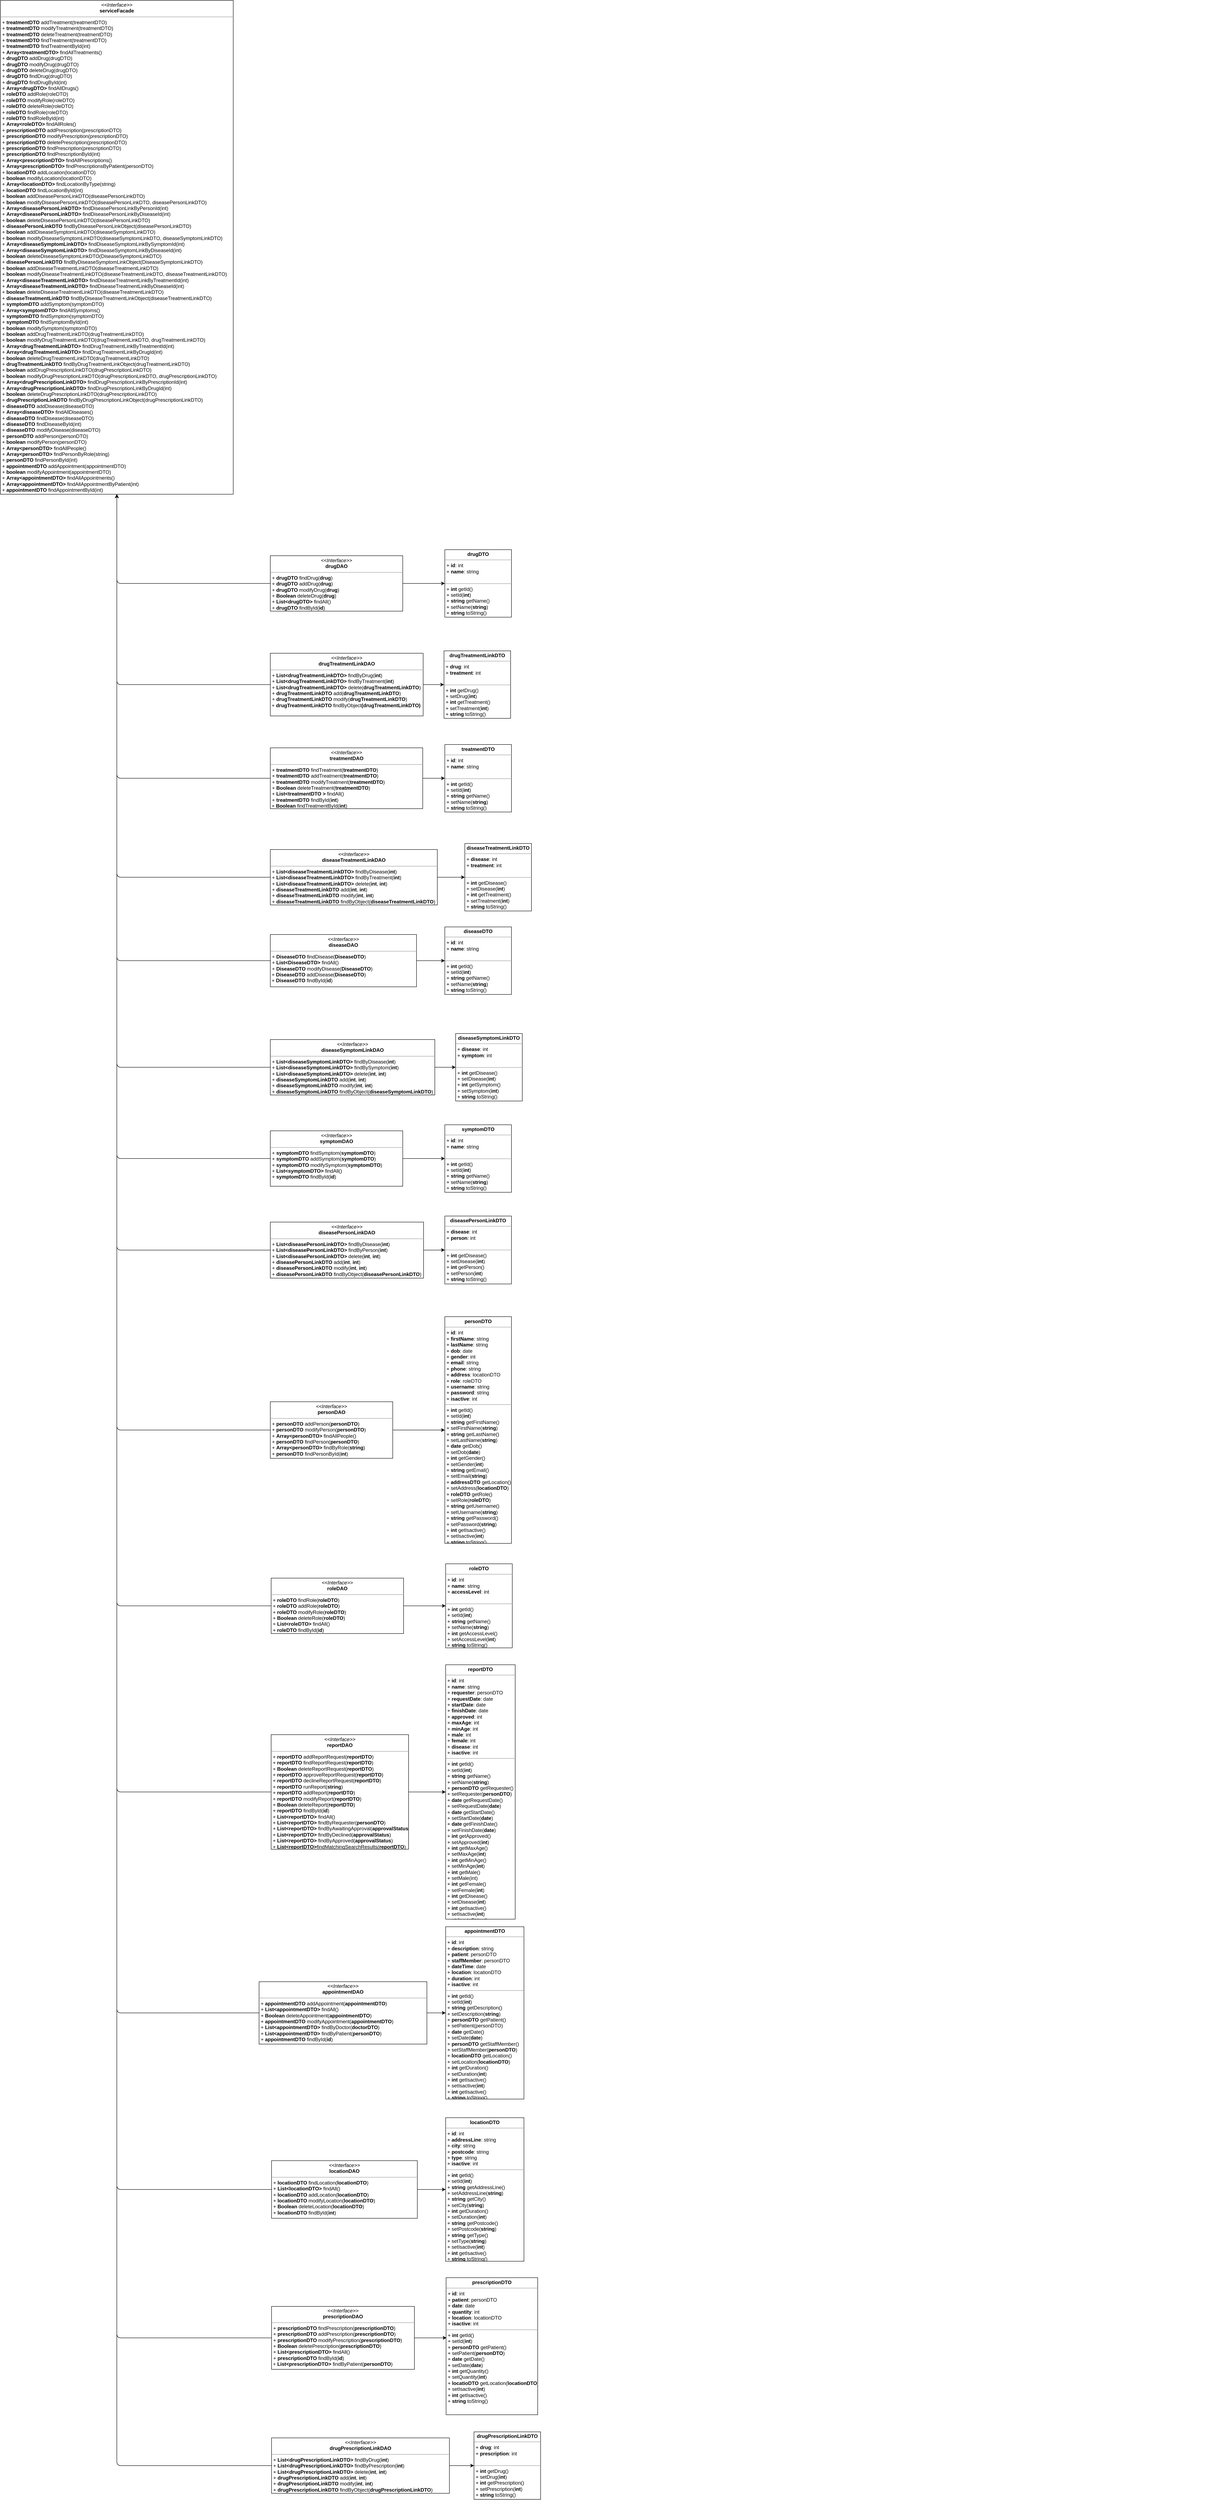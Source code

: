 <mxfile version="13.0.4" type="device"><diagram id="IaRB0hSCrIcvMKdp6ZIT" name="Class Diagram"><mxGraphModel dx="-6265" dy="5818" grid="0" gridSize="10" guides="1" tooltips="1" connect="1" arrows="1" fold="1" page="0" pageScale="1" pageWidth="827" pageHeight="1169" math="0" shadow="0"><root><mxCell id="0"/><mxCell id="1" parent="0"/><mxCell id="CAfZXbTNTzXf77Qn8-9U-20" style="edgeStyle=orthogonalEdgeStyle;rounded=1;orthogonalLoop=1;jettySize=auto;html=1;exitX=0;exitY=0.5;exitDx=0;exitDy=0;entryX=0.5;entryY=1;entryDx=0;entryDy=0;" parent="1" source="WB3Wu1iv00L5q_47RCzI-7" target="WB3Wu1iv00L5q_47RCzI-11" edge="1"><mxGeometry relative="1" as="geometry"/></mxCell><mxCell id="CAfZXbTNTzXf77Qn8-9U-73" style="edgeStyle=orthogonalEdgeStyle;rounded=1;orthogonalLoop=1;jettySize=auto;html=1;exitX=1;exitY=0.5;exitDx=0;exitDy=0;entryX=0;entryY=0.5;entryDx=0;entryDy=0;" parent="1" source="WB3Wu1iv00L5q_47RCzI-7" target="CAfZXbTNTzXf77Qn8-9U-56" edge="1"><mxGeometry relative="1" as="geometry"/></mxCell><mxCell id="WB3Wu1iv00L5q_47RCzI-7" value="&lt;p style=&quot;margin: 0px ; margin-top: 4px ; text-align: center&quot;&gt;&lt;i&gt;&amp;lt;&amp;lt;Interface&amp;gt;&amp;gt;&lt;/i&gt;&lt;br&gt;&lt;b&gt;appointmentDAO&lt;/b&gt;&lt;/p&gt;&lt;hr size=&quot;1&quot;&gt;&lt;p style=&quot;margin: 0px ; margin-left: 4px&quot;&gt;&lt;/p&gt;&lt;p style=&quot;margin: 0px ; margin-left: 4px&quot;&gt;+ &lt;b&gt;appointmentDTO&lt;/b&gt; addAppointment(&lt;b&gt;appointmentDTO&lt;/b&gt;)&lt;br&gt;&lt;/p&gt;&lt;p style=&quot;margin: 0px ; margin-left: 4px&quot;&gt;+ &lt;b&gt;List&amp;lt;appointmentDTO&amp;gt;&lt;/b&gt; findAll()&lt;/p&gt;&lt;p style=&quot;margin: 0px ; margin-left: 4px&quot;&gt;+ &lt;b&gt;Boolean&lt;/b&gt; deleteAppointment(&lt;b&gt;appointmentDTO&lt;/b&gt;)&lt;br&gt;&lt;/p&gt;&lt;p style=&quot;margin: 0px ; margin-left: 4px&quot;&gt;+ &lt;b&gt;appointmentDTO&amp;nbsp;&lt;/b&gt;modifyAppointment(&lt;b&gt;appointmentDTO&lt;/b&gt;)&lt;/p&gt;&lt;p style=&quot;margin: 0px ; margin-left: 4px&quot;&gt;+ &lt;b&gt;List&amp;lt;appointmentDTO&amp;gt;&lt;/b&gt; findByDoctor(&lt;b&gt;doctorDTO&lt;/b&gt;)&lt;/p&gt;&lt;p style=&quot;margin: 0px ; margin-left: 4px&quot;&gt;+ &lt;b&gt;List&amp;lt;appointmentDTO&amp;gt;&lt;/b&gt; findByPatient(&lt;b&gt;personDTO&lt;/b&gt;)&lt;/p&gt;&lt;p style=&quot;margin: 0px ; margin-left: 4px&quot;&gt;+ &lt;b&gt;appointmentDTO&amp;nbsp;&lt;/b&gt;findById(&lt;b&gt;id&lt;/b&gt;)&lt;/p&gt;" style="verticalAlign=top;align=left;overflow=fill;fontSize=12;fontFamily=Helvetica;html=1;" parent="1" vertex="1"><mxGeometry x="9646" y="2158.32" width="403" height="149.68" as="geometry"/></mxCell><mxCell id="CAfZXbTNTzXf77Qn8-9U-23" style="edgeStyle=orthogonalEdgeStyle;rounded=1;orthogonalLoop=1;jettySize=auto;html=1;exitX=0;exitY=0.5;exitDx=0;exitDy=0;entryX=0.5;entryY=1;entryDx=0;entryDy=0;" parent="1" source="WB3Wu1iv00L5q_47RCzI-8" target="WB3Wu1iv00L5q_47RCzI-11" edge="1"><mxGeometry relative="1" as="geometry"/></mxCell><mxCell id="CAfZXbTNTzXf77Qn8-9U-75" style="edgeStyle=orthogonalEdgeStyle;rounded=1;orthogonalLoop=1;jettySize=auto;html=1;exitX=1;exitY=0.5;exitDx=0;exitDy=0;entryX=0;entryY=0.5;entryDx=0;entryDy=0;" parent="1" source="WB3Wu1iv00L5q_47RCzI-8" target="CAfZXbTNTzXf77Qn8-9U-59" edge="1"><mxGeometry relative="1" as="geometry"/></mxCell><mxCell id="WB3Wu1iv00L5q_47RCzI-8" value="&lt;p style=&quot;margin: 0px ; margin-top: 4px ; text-align: center&quot;&gt;&lt;i&gt;&amp;lt;&amp;lt;Interface&amp;gt;&amp;gt;&lt;/i&gt;&lt;br&gt;&lt;b&gt;personDAO&lt;/b&gt;&lt;/p&gt;&lt;hr size=&quot;1&quot;&gt;&lt;p style=&quot;margin: 0px ; margin-left: 4px&quot;&gt;&lt;/p&gt;&lt;p style=&quot;margin: 0px 0px 0px 4px&quot;&gt;+ &lt;b&gt;personDTO &lt;/b&gt;addPerson(&lt;b&gt;personDTO&lt;/b&gt;)&lt;/p&gt;&lt;p style=&quot;margin: 0px 0px 0px 4px&quot;&gt;+ &lt;b&gt;personDTO &lt;/b&gt;modifyPerson(&lt;b&gt;personDTO&lt;/b&gt;)&lt;/p&gt;&lt;p style=&quot;margin: 0px 0px 0px 4px&quot;&gt;+ &lt;b&gt;Array&amp;lt;personDTO&amp;gt; &lt;/b&gt;findAllPeople()&lt;/p&gt;&lt;p style=&quot;margin: 0px 0px 0px 4px&quot;&gt;+ &lt;b&gt;personDTO &lt;/b&gt;findPerson(&lt;b&gt;personDTO&lt;/b&gt;)&lt;/p&gt;&lt;p style=&quot;margin: 0px 0px 0px 4px&quot;&gt;+ &lt;b&gt;Array&amp;lt;personDTO&amp;gt; &lt;/b&gt;findByRole(&lt;b&gt;string&lt;/b&gt;)&lt;/p&gt;&lt;p style=&quot;margin: 0px 0px 0px 4px&quot;&gt;+ &lt;b&gt;personDTO &lt;/b&gt;findPersonById(&lt;b&gt;int&lt;/b&gt;)&lt;/p&gt;&lt;p style=&quot;margin: 0px 0px 0px 4px&quot;&gt;&lt;br&gt;&lt;/p&gt;&lt;div&gt;&lt;br&gt;&lt;/div&gt;&lt;div&gt;&lt;br&gt;&lt;/div&gt;&lt;div&gt;&lt;br&gt;&lt;/div&gt;&lt;div&gt;&lt;br&gt;&lt;/div&gt;" style="verticalAlign=top;align=left;overflow=fill;fontSize=12;fontFamily=Helvetica;html=1;" parent="1" vertex="1"><mxGeometry x="9673" y="766.63" width="294" height="135.75" as="geometry"/></mxCell><mxCell id="WB3Wu1iv00L5q_47RCzI-11" value="&lt;p style=&quot;margin: 0px ; margin-top: 4px ; text-align: center&quot;&gt;&lt;i&gt;&amp;lt;&amp;lt;Interface&amp;gt;&amp;gt;&lt;/i&gt;&lt;br&gt;&lt;b&gt;serviceFacade&lt;/b&gt;&lt;/p&gt;&lt;hr size=&quot;1&quot;&gt;&lt;p style=&quot;margin: 0px ; margin-left: 4px&quot;&gt;&lt;/p&gt;&lt;p style=&quot;margin: 0px 0px 0px 4px&quot;&gt;+ &lt;b&gt;treatmentDTO &lt;/b&gt;addTreatment(treatmentDTO)&lt;/p&gt;&lt;p style=&quot;margin: 0px 0px 0px 4px&quot;&gt;+ &lt;b&gt;treatmentDTO &lt;/b&gt;modifyTreatment(treatmentDTO)&lt;/p&gt;&lt;p style=&quot;margin: 0px 0px 0px 4px&quot;&gt;+ &lt;b&gt;treatmentDTO &lt;/b&gt;deleteTreatment(treatmentDTO)&lt;/p&gt;&lt;p style=&quot;margin: 0px 0px 0px 4px&quot;&gt;+ &lt;b&gt;treatmentDTO &lt;/b&gt;findTreatment(treatmentDTO)&lt;/p&gt;&lt;p style=&quot;margin: 0px 0px 0px 4px&quot;&gt;+ &lt;b&gt;treatmentDTO &lt;/b&gt;findTreatmentById(int)&lt;/p&gt;&lt;p style=&quot;margin: 0px 0px 0px 4px&quot;&gt;+ &lt;b&gt;Array&amp;lt;treatmentDTO&amp;gt;&lt;/b&gt; findAllTreatments()&lt;/p&gt;&lt;p style=&quot;margin: 0px 0px 0px 4px&quot;&gt;+ &lt;b&gt;drugDTO &lt;/b&gt;addDrug(drugDTO)&lt;/p&gt;&lt;p style=&quot;margin: 0px 0px 0px 4px&quot;&gt;+ &lt;b&gt;drugDTO &lt;/b&gt;modifyDrug(drugDTO)&lt;/p&gt;&lt;p style=&quot;margin: 0px 0px 0px 4px&quot;&gt;+ &lt;b&gt;drugDTO &lt;/b&gt;deleteDrug(drugDTO)&lt;/p&gt;&lt;p style=&quot;margin: 0px 0px 0px 4px&quot;&gt;+ &lt;b&gt;drugDTO &lt;/b&gt;findDrug(drugDTO)&lt;/p&gt;&lt;p style=&quot;margin: 0px 0px 0px 4px&quot;&gt;+ &lt;b&gt;drugDTO &lt;/b&gt;findDrugById(int)&lt;/p&gt;&lt;p style=&quot;margin: 0px 0px 0px 4px&quot;&gt;+ &lt;b&gt;Array&amp;lt;drugDTO&amp;gt;&lt;/b&gt; findAllDrugs()&lt;/p&gt;&lt;p style=&quot;margin: 0px 0px 0px 4px&quot;&gt;+ &lt;b&gt;roleDTO &lt;/b&gt;addRole(roleDTO)&lt;/p&gt;&lt;p style=&quot;margin: 0px 0px 0px 4px&quot;&gt;+ &lt;b&gt;roleDTO &lt;/b&gt;modifyRole(roleDTO)&lt;/p&gt;&lt;p style=&quot;margin: 0px 0px 0px 4px&quot;&gt;+ &lt;b&gt;roleDTO &lt;/b&gt;deleteRole(roleDTO)&lt;/p&gt;&lt;p style=&quot;margin: 0px 0px 0px 4px&quot;&gt;+ &lt;b&gt;roleDTO &lt;/b&gt;findRole(roleDTO)&lt;/p&gt;&lt;p style=&quot;margin: 0px 0px 0px 4px&quot;&gt;+ &lt;b&gt;roleDTO &lt;/b&gt;findRoleById(int)&lt;/p&gt;&lt;p style=&quot;margin: 0px 0px 0px 4px&quot;&gt;+ &lt;b&gt;Array&amp;lt;roleDTO&amp;gt;&lt;/b&gt; findAllRoles()&lt;/p&gt;&lt;p style=&quot;margin: 0px 0px 0px 4px&quot;&gt;+ &lt;b&gt;prescriptionDTO &lt;/b&gt;addPrescription(prescriptionDTO)&lt;/p&gt;&lt;p style=&quot;margin: 0px 0px 0px 4px&quot;&gt;+ &lt;b&gt;prescriptionDTO &lt;/b&gt;modifyPrescription(prescriptionDTO)&lt;/p&gt;&lt;p style=&quot;margin: 0px 0px 0px 4px&quot;&gt;+ &lt;b&gt;prescriptionDTO &lt;/b&gt;deletePrescription(prescriptionDTO)&lt;/p&gt;&lt;p style=&quot;margin: 0px 0px 0px 4px&quot;&gt;+ &lt;b&gt;prescriptionDTO &lt;/b&gt;findPrescription(prescriptionDTO)&lt;/p&gt;&lt;p style=&quot;margin: 0px 0px 0px 4px&quot;&gt;+ &lt;b&gt;prescriptionDTO &lt;/b&gt;findPrescriptionById(int)&lt;/p&gt;&lt;p style=&quot;margin: 0px 0px 0px 4px&quot;&gt;+ &lt;b&gt;Array&amp;lt;prescriptionDTO&amp;gt;&lt;/b&gt; findAllPrescriptions()&lt;/p&gt;&lt;p style=&quot;margin: 0px 0px 0px 4px&quot;&gt;+ &lt;b&gt;Array&amp;lt;prescriptionDTO&amp;gt;&lt;/b&gt; findPrescriptionsByPatient(personDTO)&lt;/p&gt;&lt;p style=&quot;margin: 0px 0px 0px 4px&quot;&gt;+ &lt;b&gt;locationDTO &lt;/b&gt;addLocation(locationDTO)&lt;/p&gt;&lt;p style=&quot;margin: 0px 0px 0px 4px&quot;&gt;+ &lt;b&gt;boolean &lt;/b&gt;modifyLocation(locationDTO)&lt;/p&gt;&lt;p style=&quot;margin: 0px 0px 0px 4px&quot;&gt;+ &lt;b&gt;Array&amp;lt;locationDTO&amp;gt;&lt;/b&gt; findLocationByType(string)&lt;/p&gt;&lt;p style=&quot;margin: 0px 0px 0px 4px&quot;&gt;+ &lt;b&gt;locationDTO &lt;/b&gt;findLocationById(int)&lt;/p&gt;&lt;p style=&quot;margin: 0px 0px 0px 4px&quot;&gt;+ &lt;b&gt;boolean &lt;/b&gt;addDiseasePersonLinkDTO(diseasePersonLinkDTO)&lt;/p&gt;&lt;p style=&quot;margin: 0px 0px 0px 4px&quot;&gt;+ &lt;b&gt;boolean &lt;/b&gt;modifyDiseasePersonLinkDTO(diseasePersonLinkDTO, diseasePersonLinkDTO)&lt;/p&gt;&lt;p style=&quot;margin: 0px 0px 0px 4px&quot;&gt;+ &lt;b&gt;Array&amp;lt;diseasePersonLinkDTO&amp;gt;&lt;/b&gt; findDiseasePersonLinkByPersonId(int)&lt;/p&gt;&lt;p style=&quot;margin: 0px 0px 0px 4px&quot;&gt;+ &lt;b&gt;Array&amp;lt;diseasePersonLinkDTO&amp;gt;&lt;/b&gt; findDiseasePersonLinkByDiseaseId(int)&lt;/p&gt;&lt;p style=&quot;margin: 0px 0px 0px 4px&quot;&gt;+ &lt;b&gt;boolean &lt;/b&gt;deleteDiseasePersonLinkDTO(diseasePersonLinkDTO)&lt;/p&gt;&lt;p style=&quot;margin: 0px 0px 0px 4px&quot;&gt;+ &lt;b&gt;diseasePersonLinkDTO &lt;/b&gt;findByDiseasePersonLinkObject(diseasePersonLinkDTO)&lt;/p&gt;&lt;p style=&quot;margin: 0px 0px 0px 4px&quot;&gt;+ &lt;b&gt;boolean &lt;/b&gt;addDiseaseSymptomLinkDTO(diseaseSymptomLinkDTO)&lt;/p&gt;&lt;p style=&quot;margin: 0px 0px 0px 4px&quot;&gt;+ &lt;b&gt;boolean &lt;/b&gt;modifyDiseaseSymptomLinkDTO(diseaseSymptomLinkDTO, diseaseSymptomLinkDTO)&lt;/p&gt;&lt;p style=&quot;margin: 0px 0px 0px 4px&quot;&gt;+ &lt;b&gt;Array&amp;lt;diseaseSymptomLinkDTO&amp;gt;&lt;/b&gt; findDiseaseSymptomLinkBySymptomId(int)&lt;/p&gt;&lt;p style=&quot;margin: 0px 0px 0px 4px&quot;&gt;+ &lt;b&gt;Array&amp;lt;diseaseSymptomLinkDTO&amp;gt;&lt;/b&gt; findDiseaseSymptomLinkByDiseaseId(int)&lt;/p&gt;&lt;p style=&quot;margin: 0px 0px 0px 4px&quot;&gt;+ &lt;b&gt;boolean &lt;/b&gt;deleteDiseaseSymptomLinkDTO(DiseaseSymptomLinkDTO)&lt;/p&gt;&lt;p style=&quot;margin: 0px 0px 0px 4px&quot;&gt;+ &lt;b&gt;diseasePersonLinkDTO &lt;/b&gt;findByDiseaseSymptomLinkObject(DiseaseSymptomLinkDTO)&lt;/p&gt;&lt;p style=&quot;margin: 0px 0px 0px 4px&quot;&gt;+ &lt;b&gt;boolean &lt;/b&gt;addDiseaseTreatmentLinkDTO(diseaseTreatmentLinkDTO)&lt;/p&gt;&lt;p style=&quot;margin: 0px 0px 0px 4px&quot;&gt;+ &lt;b&gt;boolean &lt;/b&gt;modifyDiseaseTreatmentLinkDTO(diseaseTreatmentLinkDTO, diseaseTreatmentLinkDTO)&lt;/p&gt;&lt;p style=&quot;margin: 0px 0px 0px 4px&quot;&gt;+ &lt;b&gt;Array&amp;lt;diseaseTreatmentLinkDTO&amp;gt;&lt;/b&gt; findDiseaseTreatmentLinkByTreatmentId(int)&lt;/p&gt;&lt;p style=&quot;margin: 0px 0px 0px 4px&quot;&gt;+ &lt;b&gt;Array&amp;lt;diseaseTreatmentLinkDTO&amp;gt;&lt;/b&gt; findDiseaseTreatmentLinkByDiseaseId(int)&lt;/p&gt;&lt;p style=&quot;margin: 0px 0px 0px 4px&quot;&gt;+ &lt;b&gt;boolean &lt;/b&gt;deleteDiseaseTreatmentLinkDTO(diseaseTreatmentLinkDTO)&lt;/p&gt;&lt;p style=&quot;margin: 0px 0px 0px 4px&quot;&gt;+ &lt;b&gt;diseaseTreatmentLinkDTO &lt;/b&gt;findByDiseaseTreatmentLinkObject(diseaseTreatmentLinkDTO)&lt;/p&gt;&lt;p style=&quot;margin: 0px 0px 0px 4px&quot;&gt;+ &lt;b&gt;symptomDTO &lt;/b&gt;addSymptom(symptomDTO)&lt;/p&gt;&lt;p style=&quot;margin: 0px 0px 0px 4px&quot;&gt;+ &lt;b&gt;Array&amp;lt;symptomDTO&amp;gt;&lt;/b&gt; findAllSymptoms()&lt;/p&gt;&lt;p style=&quot;margin: 0px 0px 0px 4px&quot;&gt;+ &lt;b&gt;symptomDTO &lt;/b&gt;findSymptom(symptomDTO)&lt;/p&gt;&lt;p style=&quot;margin: 0px 0px 0px 4px&quot;&gt;+ &lt;b&gt;symptomDTO &lt;/b&gt;findSymptomById(int)&lt;/p&gt;&lt;p style=&quot;margin: 0px 0px 0px 4px&quot;&gt;+ &lt;b&gt;boolean &lt;/b&gt;modifySymptom(symptomDTO)&lt;/p&gt;&lt;p style=&quot;margin: 0px 0px 0px 4px&quot;&gt;+ &lt;b&gt;boolean &lt;/b&gt;addDrugTreatmentLinkDTO(drugTreatmentLinkDTO)&lt;/p&gt;&lt;p style=&quot;margin: 0px 0px 0px 4px&quot;&gt;+ &lt;b&gt;boolean &lt;/b&gt;modifyDrugTreatmentLinkDTO(drugTreatmentLinkDTO, drugTreatmentLinkDTO)&lt;/p&gt;&lt;p style=&quot;margin: 0px 0px 0px 4px&quot;&gt;+ &lt;b&gt;Array&amp;lt;drugTreatmentLinkDTO&amp;gt;&lt;/b&gt; findDrugTreatmentLinkByTreatmentId(int)&lt;/p&gt;&lt;p style=&quot;margin: 0px 0px 0px 4px&quot;&gt;+ &lt;b&gt;Array&amp;lt;drugTreatmentLinkDTO&amp;gt;&lt;/b&gt; findDrugTreatmentLinkByDrugId(int)&lt;/p&gt;&lt;p style=&quot;margin: 0px 0px 0px 4px&quot;&gt;+ &lt;b&gt;boolean &lt;/b&gt;deleteDrugTreatmentLinkDTO(drugTreatmentLinkDTO)&lt;/p&gt;&lt;p style=&quot;margin: 0px 0px 0px 4px&quot;&gt;+ &lt;b&gt;drugTreatmentLinkDTO &lt;/b&gt;findByDrugTreatmentLinkObject(drugTreatmentLinkDTO)&lt;/p&gt;&lt;p style=&quot;margin: 0px 0px 0px 4px&quot;&gt;+ &lt;b&gt;boolean &lt;/b&gt;addDrugPrescriptionLinkDTO(drugPrescriptionLinkDTO)&lt;/p&gt;&lt;p style=&quot;margin: 0px 0px 0px 4px&quot;&gt;+ &lt;b&gt;boolean &lt;/b&gt;modifyDrugPrescriptionLinkDTO(drugPrescriptionLinkDTO, drugPrescriptionLinkDTO)&lt;/p&gt;&lt;p style=&quot;margin: 0px 0px 0px 4px&quot;&gt;+ &lt;b&gt;Array&amp;lt;drugPrescriptionLinkDTO&amp;gt;&lt;/b&gt; findDrugPrescriptionLinkByPrescriptionId(int)&lt;/p&gt;&lt;p style=&quot;margin: 0px 0px 0px 4px&quot;&gt;+ &lt;b&gt;Array&amp;lt;drugPrescriptionLinkDTO&amp;gt;&lt;/b&gt; findDrugPrescriptionLinkByDrugId(int)&lt;/p&gt;&lt;p style=&quot;margin: 0px 0px 0px 4px&quot;&gt;+ &lt;b&gt;boolean &lt;/b&gt;deleteDrugPrescriptionLinkDTO(drugPrescriptionLinkDTO)&lt;/p&gt;&lt;p style=&quot;margin: 0px 0px 0px 4px&quot;&gt;+ &lt;b&gt;drugPrescriptionLinkDTO &lt;/b&gt;findByDrugPrescriptionLinkObject(drugPrescriptionLinkDTO)&lt;/p&gt;&lt;p style=&quot;margin: 0px 0px 0px 4px&quot;&gt;+ &lt;b&gt;diseaseDTO &lt;/b&gt;addDisease(diseaseDTO)&lt;/p&gt;&lt;p style=&quot;margin: 0px 0px 0px 4px&quot;&gt;+ &lt;b&gt;Array&amp;lt;diseaseDTO&amp;gt;&lt;/b&gt; findAllDiseases()&lt;/p&gt;&lt;p style=&quot;margin: 0px 0px 0px 4px&quot;&gt;+ &lt;b&gt;diseaseDTO &lt;/b&gt;findDisease(diseaseDTO)&lt;/p&gt;&lt;p style=&quot;margin: 0px 0px 0px 4px&quot;&gt;+ &lt;b&gt;diseaseDTO &lt;/b&gt;findDiseaseById(int)&lt;/p&gt;&lt;p style=&quot;margin: 0px 0px 0px 4px&quot;&gt;+ &lt;b&gt;diseaseDTO &lt;/b&gt;modifyDisease(diseaseDTO)&lt;/p&gt;&lt;p style=&quot;margin: 0px 0px 0px 4px&quot;&gt;+ &lt;b&gt;personDTO &lt;/b&gt;addPerson(personDTO)&lt;/p&gt;&lt;p style=&quot;margin: 0px 0px 0px 4px&quot;&gt;+ &lt;b&gt;boolean &lt;/b&gt;modifyPerson(personDTO)&lt;/p&gt;&lt;p style=&quot;margin: 0px 0px 0px 4px&quot;&gt;+ &lt;b&gt;Array&amp;lt;personDTO&amp;gt;&lt;/b&gt; findAllPeople()&lt;/p&gt;&lt;p style=&quot;margin: 0px 0px 0px 4px&quot;&gt;+ &lt;b&gt;Array&amp;lt;personDTO&amp;gt;&lt;/b&gt; findPersonByRole(string)&lt;/p&gt;&lt;p style=&quot;margin: 0px 0px 0px 4px&quot;&gt;+ &lt;b&gt;personDTO &lt;/b&gt;findPersonById(int)&lt;/p&gt;&lt;p style=&quot;margin: 0px 0px 0px 4px&quot;&gt;+ &lt;b&gt;appointmentDTO &lt;/b&gt;addAppointment(appointmentDTO)&lt;/p&gt;&lt;p style=&quot;margin: 0px 0px 0px 4px&quot;&gt;+ &lt;b&gt;boolean &lt;/b&gt;modifyAppointment(appointmentDTO)&lt;/p&gt;&lt;p style=&quot;margin: 0px 0px 0px 4px&quot;&gt;+ &lt;b&gt;Array&amp;lt;appointmentDTO&amp;gt;&lt;/b&gt; findAllAppointments()&lt;/p&gt;&lt;p style=&quot;margin: 0px 0px 0px 4px&quot;&gt;+ &lt;b&gt;Array&amp;lt;appointmentDTO&amp;gt;&lt;/b&gt; findAllAppointmentByPatient(int)&lt;/p&gt;&lt;p style=&quot;margin: 0px 0px 0px 4px&quot;&gt;+ &lt;b&gt;appointmentDTO &lt;/b&gt;findAppointmentById(int)&lt;/p&gt;&lt;p style=&quot;margin: 0px 0px 0px 4px&quot;&gt;+ &lt;b&gt;boolean &lt;/b&gt;deleteAppointment(appointmentDTO)&lt;/p&gt;" style="verticalAlign=top;align=left;overflow=fill;fontSize=12;fontFamily=Helvetica;html=1;" parent="1" vertex="1"><mxGeometry x="9025" y="-2596" width="559" height="1185" as="geometry"/></mxCell><mxCell id="VW62Vwg7SGUS0iH2NW2X-3" style="edgeStyle=orthogonalEdgeStyle;orthogonalLoop=1;jettySize=auto;html=1;exitX=0.25;exitY=1;exitDx=0;exitDy=0;entryX=0.75;entryY=1;entryDx=0;entryDy=0;strokeColor=none;rounded=1;" parent="1" edge="1"><mxGeometry relative="1" as="geometry"><mxPoint x="11912.75" y="-1282.0" as="sourcePoint"/><mxPoint x="10343" y="-1574.0" as="targetPoint"/></mxGeometry></mxCell><mxCell id="CAfZXbTNTzXf77Qn8-9U-19" style="edgeStyle=orthogonalEdgeStyle;rounded=1;orthogonalLoop=1;jettySize=auto;html=1;exitX=0;exitY=0.5;exitDx=0;exitDy=0;entryX=0.5;entryY=1;entryDx=0;entryDy=0;" parent="1" source="QRkijmMvW_mW7NwWG8h7-23" target="WB3Wu1iv00L5q_47RCzI-11" edge="1"><mxGeometry relative="1" as="geometry"/></mxCell><mxCell id="CAfZXbTNTzXf77Qn8-9U-74" style="edgeStyle=orthogonalEdgeStyle;rounded=1;orthogonalLoop=1;jettySize=auto;html=1;exitX=1;exitY=0.5;exitDx=0;exitDy=0;entryX=0;entryY=0.5;entryDx=0;entryDy=0;" parent="1" source="QRkijmMvW_mW7NwWG8h7-23" target="CAfZXbTNTzXf77Qn8-9U-57" edge="1"><mxGeometry relative="1" as="geometry"/></mxCell><mxCell id="QRkijmMvW_mW7NwWG8h7-23" value="&lt;p style=&quot;margin: 0px ; margin-top: 4px ; text-align: center&quot;&gt;&lt;i&gt;&amp;lt;&amp;lt;Interface&amp;gt;&amp;gt;&lt;/i&gt;&lt;br&gt;&lt;b&gt;locationDAO&lt;/b&gt;&lt;/p&gt;&lt;hr size=&quot;1&quot;&gt;&lt;p style=&quot;margin: 0px ; margin-left: 4px&quot;&gt;&lt;/p&gt;&lt;p style=&quot;margin: 0px ; margin-left: 4px&quot;&gt;+ &lt;b&gt;locationDTO&lt;/b&gt; findLocation(&lt;b&gt;locationDTO&lt;/b&gt;)&lt;/p&gt;&lt;p style=&quot;margin: 0px ; margin-left: 4px&quot;&gt;+ &lt;b&gt;List&amp;lt;locationDTO&amp;gt;&lt;/b&gt; findAll()&lt;/p&gt;&lt;p style=&quot;margin: 0px ; margin-left: 4px&quot;&gt;+ &lt;b&gt;locationDTO&lt;/b&gt; addLocation(&lt;b&gt;locationDTO&lt;/b&gt;)&lt;/p&gt;&lt;p style=&quot;margin: 0px ; margin-left: 4px&quot;&gt;+ &lt;b&gt;locationDTO&amp;nbsp;&lt;/b&gt;modifyLocation(&lt;b&gt;locationDTO&lt;/b&gt;)&lt;/p&gt;&lt;p style=&quot;margin: 0px ; margin-left: 4px&quot;&gt;+ &lt;b&gt;Boolean&amp;nbsp;&lt;/b&gt;deleteLocation(&lt;b&gt;locationDTO&lt;/b&gt;)&lt;/p&gt;&lt;p style=&quot;margin: 0px ; margin-left: 4px&quot;&gt;+ &lt;b&gt;locationDTO&amp;nbsp;&lt;/b&gt;findById(&lt;b&gt;int&lt;/b&gt;)&lt;/p&gt;" style="verticalAlign=top;align=left;overflow=fill;fontSize=12;fontFamily=Helvetica;html=1;" parent="1" vertex="1"><mxGeometry x="9676" y="2587.73" width="350" height="138.27" as="geometry"/></mxCell><mxCell id="CAfZXbTNTzXf77Qn8-9U-21" style="edgeStyle=orthogonalEdgeStyle;rounded=1;orthogonalLoop=1;jettySize=auto;html=1;exitX=0;exitY=0.5;exitDx=0;exitDy=0;entryX=0.5;entryY=1;entryDx=0;entryDy=0;" parent="1" source="ZuSviFcKi3NEBJjK7SzU-8" target="WB3Wu1iv00L5q_47RCzI-11" edge="1"><mxGeometry relative="1" as="geometry"/></mxCell><mxCell id="CAfZXbTNTzXf77Qn8-9U-72" style="edgeStyle=orthogonalEdgeStyle;rounded=1;orthogonalLoop=1;jettySize=auto;html=1;exitX=1;exitY=0.5;exitDx=0;exitDy=0;entryX=0;entryY=0.5;entryDx=0;entryDy=0;" parent="1" source="ZuSviFcKi3NEBJjK7SzU-8" target="CAfZXbTNTzXf77Qn8-9U-71" edge="1"><mxGeometry relative="1" as="geometry"/></mxCell><mxCell id="ZuSviFcKi3NEBJjK7SzU-8" value="&lt;p style=&quot;margin: 0px ; margin-top: 4px ; text-align: center&quot;&gt;&lt;i&gt;&amp;lt;&amp;lt;Interface&amp;gt;&amp;gt;&lt;/i&gt;&lt;br&gt;&lt;b&gt;reportDAO&lt;/b&gt;&lt;/p&gt;&lt;hr size=&quot;1&quot;&gt;&lt;p style=&quot;margin: 0px ; margin-left: 4px&quot;&gt;&lt;/p&gt;&lt;p style=&quot;margin: 0px 0px 0px 4px&quot;&gt;+ &lt;b&gt;reportDTO&amp;nbsp;&lt;/b&gt;addReportRequest(&lt;b&gt;reportDTO&lt;/b&gt;)&lt;/p&gt;&lt;p style=&quot;margin: 0px 0px 0px 4px&quot;&gt;+ &lt;b&gt;reportDTO&amp;nbsp;&lt;/b&gt;findReportRequest(&lt;b&gt;reportDTO&lt;/b&gt;)&lt;/p&gt;&lt;p style=&quot;margin: 0px 0px 0px 4px&quot;&gt;+&amp;nbsp;&lt;b&gt;Boolean&amp;nbsp;&lt;/b&gt;deleteReportRequest(&lt;b&gt;reportDTO&lt;/b&gt;)&lt;/p&gt;&lt;p style=&quot;margin: 0px 0px 0px 4px&quot;&gt;+&amp;nbsp;&lt;b&gt;reportDTO&amp;nbsp;&lt;/b&gt;approveReportRequest(&lt;b&gt;reportDTO&lt;/b&gt;)&lt;/p&gt;&lt;p style=&quot;margin: 0px 0px 0px 4px&quot;&gt;+&amp;nbsp;&lt;b&gt;reportDTO&amp;nbsp;&lt;/b&gt;declineReportRequest(&lt;b&gt;reportDTO&lt;/b&gt;)&lt;/p&gt;&lt;p style=&quot;margin: 0px 0px 0px 4px&quot;&gt;+&lt;b&gt; reportDTO&lt;/b&gt;&amp;nbsp;runReport(&lt;b&gt;string&lt;/b&gt;)&lt;br&gt;&lt;/p&gt;&lt;p style=&quot;margin: 0px 0px 0px 4px&quot;&gt;+ &lt;b&gt;reportDTO&amp;nbsp;&lt;/b&gt;addReport(&lt;b&gt;reportDTO&lt;/b&gt;)&lt;/p&gt;&lt;p style=&quot;margin: 0px 0px 0px 4px&quot;&gt;+ &lt;b&gt;reportDTO&amp;nbsp;&lt;/b&gt;modifyReport(&lt;b&gt;reportDTO&lt;/b&gt;)&lt;/p&gt;&lt;p style=&quot;margin: 0px 0px 0px 4px&quot;&gt;+ &lt;b&gt;Boolean &lt;/b&gt;deleteReport(&lt;b&gt;reportDTO&lt;/b&gt;)&lt;/p&gt;&lt;p style=&quot;margin: 0px 0px 0px 4px&quot;&gt;+ &lt;b&gt;reportDTO&amp;nbsp;&lt;/b&gt;findById(&lt;b&gt;id&lt;/b&gt;)&lt;/p&gt;&lt;p style=&quot;margin: 0px 0px 0px 4px&quot;&gt;+ &lt;b&gt;List&amp;lt;reportDTO&amp;gt;&lt;/b&gt; findAll()&lt;/p&gt;&lt;p style=&quot;margin: 0px 0px 0px 4px&quot;&gt;+ &lt;b&gt;List&amp;lt;reportDTO&amp;gt; &lt;/b&gt;findByRequester(&lt;b&gt;personDTO&lt;/b&gt;)&lt;/p&gt;&lt;p style=&quot;margin: 0px 0px 0px 4px&quot;&gt;+ &lt;b&gt;List&amp;lt;reportDTO&amp;gt;&lt;/b&gt; findByAwaitingApproval(&lt;b&gt;approvalStatus&lt;/b&gt;)&lt;/p&gt;&lt;p style=&quot;margin: 0px 0px 0px 4px&quot;&gt;+&amp;nbsp;&lt;b&gt;List&amp;lt;reportDTO&amp;gt;&amp;nbsp;&lt;/b&gt;findByDeclined(&lt;b&gt;approvalStatus&lt;/b&gt;)&lt;/p&gt;&lt;div&gt;&lt;p style=&quot;margin: 0px 0px 0px 4px&quot;&gt;+&amp;nbsp;&lt;b&gt;List&amp;lt;reportDTO&amp;gt;&amp;nbsp;&lt;/b&gt;findByApproved(&lt;b&gt;approvalStatus&lt;/b&gt;)&lt;/p&gt;&lt;p style=&quot;margin: 0px 0px 0px 4px&quot;&gt;+&amp;nbsp;&lt;b&gt;List&amp;lt;reportDTO&amp;gt;&lt;/b&gt;findMatchingSearchResults(&lt;b&gt;reportDTO&lt;/b&gt;)&lt;br&gt;&lt;/p&gt;&lt;/div&gt;&lt;div&gt;&lt;br&gt;&lt;/div&gt;" style="verticalAlign=top;align=left;overflow=fill;fontSize=12;fontFamily=Helvetica;html=1;" parent="1" vertex="1"><mxGeometry x="9675" y="1565.5" width="330" height="275" as="geometry"/></mxCell><mxCell id="CAfZXbTNTzXf77Qn8-9U-12" style="edgeStyle=orthogonalEdgeStyle;rounded=1;orthogonalLoop=1;jettySize=auto;html=1;exitX=0;exitY=0.5;exitDx=0;exitDy=0;entryX=0.5;entryY=1;entryDx=0;entryDy=0;" parent="1" source="NhnOuz3HrOS6c1ITNscV-4" target="WB3Wu1iv00L5q_47RCzI-11" edge="1"><mxGeometry relative="1" as="geometry"/></mxCell><mxCell id="CAfZXbTNTzXf77Qn8-9U-43" style="edgeStyle=orthogonalEdgeStyle;rounded=1;orthogonalLoop=1;jettySize=auto;html=1;exitX=1;exitY=0.5;exitDx=0;exitDy=0;entryX=0;entryY=0.5;entryDx=0;entryDy=0;" parent="1" source="NhnOuz3HrOS6c1ITNscV-4" target="CAfZXbTNTzXf77Qn8-9U-42" edge="1"><mxGeometry relative="1" as="geometry"/></mxCell><mxCell id="NhnOuz3HrOS6c1ITNscV-4" value="&lt;p style=&quot;margin: 0px ; margin-top: 4px ; text-align: center&quot;&gt;&lt;i&gt;&amp;lt;&amp;lt;Interface&amp;gt;&amp;gt;&lt;/i&gt;&lt;br&gt;&lt;b&gt;treatmentDAO&lt;/b&gt;&lt;/p&gt;&lt;hr size=&quot;1&quot;&gt;&lt;p style=&quot;margin: 0px ; margin-left: 4px&quot;&gt;&lt;/p&gt;&lt;p style=&quot;margin: 0px 0px 0px 4px&quot;&gt;+ &lt;b&gt;treatmentDTO&amp;nbsp;&lt;/b&gt;findTreatment(&lt;b&gt;treatmentDTO&lt;/b&gt;)&lt;/p&gt;&lt;p style=&quot;margin: 0px 0px 0px 4px&quot;&gt;+&amp;nbsp;&lt;b&gt;treatmentDTO&amp;nbsp;&lt;/b&gt;addTreatment(&lt;b&gt;treatmentDTO&lt;/b&gt;)&lt;/p&gt;&lt;p style=&quot;margin: 0px 0px 0px 4px&quot;&gt;+&amp;nbsp;&lt;b&gt;treatmentDTO&amp;nbsp;&lt;/b&gt;modifyTreatment(&lt;b&gt;treatmentDTO&lt;/b&gt;)&lt;/p&gt;&lt;p style=&quot;margin: 0px 0px 0px 4px&quot;&gt;+ &lt;b&gt;Boolean &lt;/b&gt;deleteTreatment(&lt;b&gt;treatmentDTO&lt;/b&gt;)&lt;/p&gt;&lt;p style=&quot;margin: 0px 0px 0px 4px&quot;&gt;+ &lt;b&gt;List&amp;lt;&lt;/b&gt;&lt;b&gt;treatmentDTO&amp;nbsp;&lt;/b&gt;&lt;b&gt;&amp;gt; &lt;/b&gt;findAll()&lt;/p&gt;&lt;p style=&quot;margin: 0px 0px 0px 4px&quot;&gt;+&amp;nbsp;&lt;b&gt;treatmentDTO&amp;nbsp;&lt;/b&gt;findById(&lt;b&gt;int&lt;/b&gt;)&lt;/p&gt;&lt;div&gt;&amp;nbsp;+ &lt;b&gt;Boolean&amp;nbsp;&lt;/b&gt;findTreatmentById(&lt;b&gt;int&lt;/b&gt;)&lt;br&gt;&lt;/div&gt;" style="verticalAlign=top;align=left;overflow=fill;fontSize=12;fontFamily=Helvetica;html=1;" parent="1" vertex="1"><mxGeometry x="9673" y="-802.5" width="366" height="146" as="geometry"/></mxCell><mxCell id="CAfZXbTNTzXf77Qn8-9U-14" style="edgeStyle=orthogonalEdgeStyle;rounded=1;orthogonalLoop=1;jettySize=auto;html=1;exitX=0;exitY=0.5;exitDx=0;exitDy=0;entryX=0.5;entryY=1;entryDx=0;entryDy=0;" parent="1" source="NhnOuz3HrOS6c1ITNscV-7" target="WB3Wu1iv00L5q_47RCzI-11" edge="1"><mxGeometry relative="1" as="geometry"/></mxCell><mxCell id="CAfZXbTNTzXf77Qn8-9U-70" style="edgeStyle=orthogonalEdgeStyle;rounded=1;orthogonalLoop=1;jettySize=auto;html=1;exitX=1;exitY=0.5;exitDx=0;exitDy=0;entryX=0;entryY=0.5;entryDx=0;entryDy=0;" parent="1" source="NhnOuz3HrOS6c1ITNscV-7" target="CAfZXbTNTzXf77Qn8-9U-69" edge="1"><mxGeometry relative="1" as="geometry"/></mxCell><mxCell id="NhnOuz3HrOS6c1ITNscV-7" value="&lt;p style=&quot;margin: 0px ; margin-top: 4px ; text-align: center&quot;&gt;&lt;i&gt;&amp;lt;&amp;lt;Interface&amp;gt;&amp;gt;&lt;/i&gt;&lt;br&gt;&lt;b&gt;diseaseDAO&lt;/b&gt;&lt;/p&gt;&lt;hr size=&quot;1&quot;&gt;&lt;p style=&quot;margin: 0px ; margin-left: 4px&quot;&gt;&lt;/p&gt;&lt;p style=&quot;margin: 0px 0px 0px 4px&quot;&gt;&lt;span&gt;+&amp;nbsp;&lt;/span&gt;&lt;b&gt;DiseaseDTO&lt;/b&gt;&lt;span&gt;&amp;nbsp;findDisease(&lt;/span&gt;&lt;b&gt;DiseaseDTO&lt;/b&gt;&lt;span&gt;)&lt;/span&gt;&lt;br&gt;&lt;/p&gt;&lt;p style=&quot;margin: 0px 0px 0px 4px&quot;&gt;+ &lt;b&gt;List&amp;lt;DiseaseDTO&amp;gt; &lt;/b&gt;findAll()&lt;/p&gt;&lt;p style=&quot;margin: 0px 0px 0px 4px&quot;&gt;+ &lt;b&gt;DiseaseDTO&amp;nbsp;&lt;/b&gt;modifyDisease(&lt;b&gt;DiseaseDTO&lt;/b&gt;)&lt;/p&gt;&lt;div&gt;&amp;nbsp;+ &lt;b&gt;DiseaseDTO&amp;nbsp;&lt;/b&gt;addDisease(&lt;b&gt;DiseaseDTO&lt;/b&gt;)&lt;/div&gt;&lt;div&gt;&amp;nbsp;+ &lt;b&gt;DiseaseDTO&amp;nbsp;&lt;/b&gt;findById(&lt;b&gt;id&lt;/b&gt;)&lt;/div&gt;&lt;div&gt;&amp;nbsp;&lt;/div&gt;&lt;div&gt;&lt;br&gt;&lt;/div&gt;" style="verticalAlign=top;align=left;overflow=fill;fontSize=12;fontFamily=Helvetica;html=1;" parent="1" vertex="1"><mxGeometry x="9673" y="-354.5" width="351" height="125.5" as="geometry"/></mxCell><mxCell id="CAfZXbTNTzXf77Qn8-9U-18" style="edgeStyle=orthogonalEdgeStyle;rounded=1;orthogonalLoop=1;jettySize=auto;html=1;exitX=0;exitY=0.5;exitDx=0;exitDy=0;entryX=0.5;entryY=1;entryDx=0;entryDy=0;" parent="1" source="MThXVM-zcjAbRzB8z8iS-6" target="WB3Wu1iv00L5q_47RCzI-11" edge="1"><mxGeometry relative="1" as="geometry"/></mxCell><mxCell id="5SkKOfbE09IfrC5-QlLc-1" style="edgeStyle=orthogonalEdgeStyle;rounded=1;orthogonalLoop=1;jettySize=auto;html=1;exitX=1;exitY=0.5;exitDx=0;exitDy=0;entryX=0.005;entryY=0.439;entryDx=0;entryDy=0;entryPerimeter=0;" edge="1" parent="1" source="MThXVM-zcjAbRzB8z8iS-6" target="CAfZXbTNTzXf77Qn8-9U-58"><mxGeometry relative="1" as="geometry"/></mxCell><mxCell id="MThXVM-zcjAbRzB8z8iS-6" value="&lt;p style=&quot;margin: 0px ; margin-top: 4px ; text-align: center&quot;&gt;&lt;i&gt;&amp;lt;&amp;lt;Interface&amp;gt;&amp;gt;&lt;/i&gt;&lt;br&gt;&lt;b&gt;prescriptionDAO&lt;/b&gt;&lt;/p&gt;&lt;hr size=&quot;1&quot;&gt;&lt;p style=&quot;margin: 0px ; margin-left: 4px&quot;&gt;&lt;/p&gt;&lt;p style=&quot;margin: 0px 0px 0px 4px&quot;&gt;+&amp;nbsp;&lt;b style=&quot;text-align: center&quot;&gt;prescriptionDTO&amp;nbsp;&lt;/b&gt;find&lt;span style=&quot;text-align: center&quot;&gt;Prescription&lt;/span&gt;(&lt;span style=&quot;text-align: center&quot;&gt;&lt;b&gt;prescriptionDTO&lt;/b&gt;&lt;/span&gt;)&lt;/p&gt;&lt;p style=&quot;margin: 0px 0px 0px 4px&quot;&gt;+&amp;nbsp;&lt;b style=&quot;text-align: center&quot;&gt;prescriptionDTO&lt;/b&gt;&amp;nbsp;add&lt;span style=&quot;text-align: center&quot;&gt;Prescription&lt;/span&gt;(&lt;span style=&quot;text-align: center&quot;&gt;&lt;b&gt;prescriptionDTO&lt;/b&gt;&lt;/span&gt;)&lt;/p&gt;&lt;p style=&quot;margin: 0px 0px 0px 4px&quot;&gt;+&amp;nbsp;&lt;b style=&quot;text-align: center&quot;&gt;prescriptionDTO&amp;nbsp;&lt;/b&gt;modify&lt;span style=&quot;text-align: center&quot;&gt;Prescription&lt;/span&gt;(&lt;span style=&quot;text-align: center&quot;&gt;&lt;b&gt;prescriptionDTO&lt;/b&gt;&lt;/span&gt;)&lt;/p&gt;&lt;p style=&quot;margin: 0px 0px 0px 4px&quot;&gt;+ &lt;b&gt;Boolean &lt;/b&gt;delete&lt;span style=&quot;text-align: center&quot;&gt;Prescription&lt;/span&gt;(&lt;span style=&quot;text-align: center&quot;&gt;&lt;b&gt;prescriptionDTO&lt;/b&gt;&lt;/span&gt;)&lt;/p&gt;&lt;p style=&quot;margin: 0px 0px 0px 4px&quot;&gt;+ &lt;b&gt;List&amp;lt;&lt;/b&gt;&lt;b style=&quot;text-align: center&quot;&gt;prescriptionDTO&lt;/b&gt;&lt;b&gt;&amp;gt; &lt;/b&gt;findAll()&lt;/p&gt;&lt;p style=&quot;margin: 0px 0px 0px 4px&quot;&gt;+&amp;nbsp;&lt;b style=&quot;text-align: center&quot;&gt;prescriptionDTO&amp;nbsp;&lt;/b&gt;findById(&lt;b&gt;id&lt;/b&gt;)&lt;/p&gt;&lt;div&gt;&amp;nbsp;+ &lt;b&gt;List&amp;lt;prescriptionDTO&amp;gt;&lt;/b&gt; findByPatient(&lt;b&gt;personDTO&lt;/b&gt;)&lt;/div&gt;" style="verticalAlign=top;align=left;overflow=fill;fontSize=12;fontFamily=Helvetica;html=1;" parent="1" vertex="1"><mxGeometry x="9676" y="2937.46" width="343" height="151.04" as="geometry"/></mxCell><mxCell id="CAfZXbTNTzXf77Qn8-9U-22" style="edgeStyle=orthogonalEdgeStyle;rounded=1;orthogonalLoop=1;jettySize=auto;html=1;exitX=0;exitY=0.5;exitDx=0;exitDy=0;entryX=0.5;entryY=1;entryDx=0;entryDy=0;" parent="1" source="CAfZXbTNTzXf77Qn8-9U-2" target="WB3Wu1iv00L5q_47RCzI-11" edge="1"><mxGeometry relative="1" as="geometry"/></mxCell><mxCell id="CAfZXbTNTzXf77Qn8-9U-47" style="edgeStyle=orthogonalEdgeStyle;rounded=1;orthogonalLoop=1;jettySize=auto;html=1;exitX=1;exitY=0.5;exitDx=0;exitDy=0;entryX=0;entryY=0.5;entryDx=0;entryDy=0;" parent="1" source="CAfZXbTNTzXf77Qn8-9U-2" target="CAfZXbTNTzXf77Qn8-9U-46" edge="1"><mxGeometry relative="1" as="geometry"/></mxCell><mxCell id="CAfZXbTNTzXf77Qn8-9U-2" value="&lt;p style=&quot;margin: 0px ; margin-top: 4px ; text-align: center&quot;&gt;&lt;i&gt;&amp;lt;&amp;lt;Interface&amp;gt;&amp;gt;&lt;/i&gt;&lt;br&gt;&lt;b&gt;roleDAO&lt;/b&gt;&lt;/p&gt;&lt;hr size=&quot;1&quot;&gt;&lt;p style=&quot;margin: 0px ; margin-left: 4px&quot;&gt;&lt;/p&gt;&lt;p style=&quot;margin: 0px 0px 0px 4px&quot;&gt;+&amp;nbsp;&lt;b&gt;roleDTO&amp;nbsp;&lt;/b&gt;findRole(&lt;b&gt;roleDTO&lt;/b&gt;)&lt;/p&gt;&lt;p style=&quot;margin: 0px 0px 0px 4px&quot;&gt;+ &lt;b&gt;roleDTO&amp;nbsp;&lt;/b&gt;addRole(&lt;b&gt;roleDTO&lt;/b&gt;)&lt;/p&gt;&lt;p style=&quot;margin: 0px 0px 0px 4px&quot;&gt;+ &lt;b&gt;roleDTO&amp;nbsp;&lt;/b&gt;modifyRole(&lt;b&gt;roleDTO&lt;/b&gt;)&lt;/p&gt;&lt;p style=&quot;margin: 0px 0px 0px 4px&quot;&gt;+ &lt;b&gt;Boolean &lt;/b&gt;deleteRole(&lt;b&gt;roleDTO&lt;/b&gt;)&lt;/p&gt;&lt;p style=&quot;margin: 0px 0px 0px 4px&quot;&gt;+ &lt;b&gt;List&amp;lt;roleDTO&amp;gt; &lt;/b&gt;findAll()&lt;/p&gt;&lt;p style=&quot;margin: 0px 0px 0px 4px&quot;&gt;+ &lt;b&gt;roleDTO&amp;nbsp;&lt;/b&gt;findById(&lt;b&gt;id&lt;/b&gt;)&lt;/p&gt;&lt;div&gt;&amp;nbsp;&lt;br&gt;&lt;/div&gt;" style="verticalAlign=top;align=left;overflow=fill;fontSize=12;fontFamily=Helvetica;html=1;" parent="1" vertex="1"><mxGeometry x="9675" y="1189.87" width="318" height="133" as="geometry"/></mxCell><mxCell id="CAfZXbTNTzXf77Qn8-9U-10" style="edgeStyle=orthogonalEdgeStyle;rounded=1;orthogonalLoop=1;jettySize=auto;html=1;exitX=0;exitY=0.5;exitDx=0;exitDy=0;entryX=0.5;entryY=1;entryDx=0;entryDy=0;" parent="1" source="CAfZXbTNTzXf77Qn8-9U-3" target="WB3Wu1iv00L5q_47RCzI-11" edge="1"><mxGeometry relative="1" as="geometry"/></mxCell><mxCell id="CAfZXbTNTzXf77Qn8-9U-40" value="" style="edgeStyle=orthogonalEdgeStyle;rounded=1;orthogonalLoop=1;jettySize=auto;html=1;entryX=0;entryY=0.5;entryDx=0;entryDy=0;" parent="1" source="CAfZXbTNTzXf77Qn8-9U-3" target="CAfZXbTNTzXf77Qn8-9U-37" edge="1"><mxGeometry relative="1" as="geometry"><mxPoint x="10071" y="-1197" as="targetPoint"/></mxGeometry></mxCell><mxCell id="CAfZXbTNTzXf77Qn8-9U-3" value="&lt;p style=&quot;margin: 0px ; margin-top: 4px ; text-align: center&quot;&gt;&lt;i&gt;&amp;lt;&amp;lt;Interface&amp;gt;&amp;gt;&lt;/i&gt;&lt;br&gt;&lt;b&gt;drugDAO&lt;/b&gt;&lt;/p&gt;&lt;hr size=&quot;1&quot;&gt;&lt;p style=&quot;margin: 0px ; margin-left: 4px&quot;&gt;&lt;/p&gt;&lt;p style=&quot;margin: 0px 0px 0px 4px&quot;&gt;+ &lt;b&gt;drugDTO&amp;nbsp;&lt;/b&gt;findDrug(&lt;b&gt;drug&lt;/b&gt;)&lt;/p&gt;&lt;p style=&quot;margin: 0px 0px 0px 4px&quot;&gt;+&amp;nbsp;&lt;b&gt;drugDTO&amp;nbsp;&lt;/b&gt;addDrug(&lt;b&gt;drug&lt;/b&gt;)&lt;/p&gt;&lt;p style=&quot;margin: 0px 0px 0px 4px&quot;&gt;+&amp;nbsp;&lt;b&gt;drugDTO&amp;nbsp;&lt;/b&gt;modifyDrug(&lt;b&gt;drug&lt;/b&gt;)&lt;/p&gt;&lt;p style=&quot;margin: 0px 0px 0px 4px&quot;&gt;+ &lt;b&gt;Boolean &lt;/b&gt;deleteDrug(&lt;b&gt;drug&lt;/b&gt;)&lt;/p&gt;&lt;p style=&quot;margin: 0px 0px 0px 4px&quot;&gt;+ &lt;b&gt;List&amp;lt;&lt;/b&gt;&lt;b&gt;drugDTO&lt;/b&gt;&lt;b&gt;&amp;gt; &lt;/b&gt;findAll()&lt;/p&gt;&lt;p style=&quot;margin: 0px 0px 0px 4px&quot;&gt;+&amp;nbsp;&lt;b&gt;drugDTO&amp;nbsp;&lt;/b&gt;findById(&lt;b&gt;id&lt;/b&gt;)&lt;/p&gt;&lt;div&gt;&amp;nbsp;&lt;br&gt;&lt;/div&gt;" style="verticalAlign=top;align=left;overflow=fill;fontSize=12;fontFamily=Helvetica;html=1;" parent="1" vertex="1"><mxGeometry x="9673" y="-1263.5" width="318" height="133" as="geometry"/></mxCell><mxCell id="CAfZXbTNTzXf77Qn8-9U-26" style="edgeStyle=orthogonalEdgeStyle;rounded=1;orthogonalLoop=1;jettySize=auto;html=1;exitX=0;exitY=0.5;exitDx=0;exitDy=0;entryX=0.5;entryY=1;entryDx=0;entryDy=0;" parent="1" source="CAfZXbTNTzXf77Qn8-9U-4" target="WB3Wu1iv00L5q_47RCzI-11" edge="1"><mxGeometry relative="1" as="geometry"/></mxCell><mxCell id="CAfZXbTNTzXf77Qn8-9U-45" style="edgeStyle=orthogonalEdgeStyle;rounded=1;orthogonalLoop=1;jettySize=auto;html=1;exitX=1;exitY=0.5;exitDx=0;exitDy=0;entryX=0;entryY=0.5;entryDx=0;entryDy=0;" parent="1" source="CAfZXbTNTzXf77Qn8-9U-4" target="CAfZXbTNTzXf77Qn8-9U-44" edge="1"><mxGeometry relative="1" as="geometry"/></mxCell><mxCell id="CAfZXbTNTzXf77Qn8-9U-4" value="&lt;p style=&quot;margin: 0px ; margin-top: 4px ; text-align: center&quot;&gt;&lt;i&gt;&amp;lt;&amp;lt;Interface&amp;gt;&amp;gt;&lt;/i&gt;&lt;br&gt;&lt;b&gt;symptomDAO&lt;/b&gt;&lt;/p&gt;&lt;hr size=&quot;1&quot;&gt;&lt;p style=&quot;margin: 0px ; margin-left: 4px&quot;&gt;&lt;/p&gt;&lt;p style=&quot;margin: 0px 0px 0px 4px&quot;&gt;+&amp;nbsp;&lt;b style=&quot;text-align: center&quot;&gt;symptomDTO&amp;nbsp;&lt;/b&gt;findSymptom(&lt;b&gt;symptomDTO&lt;/b&gt;)&lt;/p&gt;&lt;p style=&quot;margin: 0px 0px 0px 4px&quot;&gt;+&amp;nbsp;&lt;b style=&quot;text-align: center&quot;&gt;symptomDTO&amp;nbsp;&lt;/b&gt;addSymptom(&lt;b&gt;symptomDTO&lt;/b&gt;)&lt;/p&gt;&lt;p style=&quot;margin: 0px 0px 0px 4px&quot;&gt;+&amp;nbsp;&lt;b style=&quot;text-align: center&quot;&gt;symptomDTO&amp;nbsp;&lt;/b&gt;modifySymptom(&lt;b&gt;symptomDTO&lt;/b&gt;)&lt;/p&gt;&lt;p style=&quot;margin: 0px 0px 0px 4px&quot;&gt;+ &lt;b&gt;List&amp;lt;&lt;/b&gt;&lt;b style=&quot;text-align: center&quot;&gt;symptomDTO&lt;/b&gt;&lt;b&gt;&amp;gt; &lt;/b&gt;findAll()&lt;/p&gt;&lt;p style=&quot;margin: 0px 0px 0px 4px&quot;&gt;+&amp;nbsp;&lt;b style=&quot;text-align: center&quot;&gt;symptomDTO&amp;nbsp;&lt;/b&gt;findById(&lt;b&gt;id&lt;/b&gt;)&lt;/p&gt;&lt;div&gt;&amp;nbsp;&lt;br&gt;&lt;/div&gt;" style="verticalAlign=top;align=left;overflow=fill;fontSize=12;fontFamily=Helvetica;html=1;" parent="1" vertex="1"><mxGeometry x="9673" y="116.5" width="318" height="133" as="geometry"/></mxCell><mxCell id="CAfZXbTNTzXf77Qn8-9U-11" style="edgeStyle=orthogonalEdgeStyle;rounded=1;orthogonalLoop=1;jettySize=auto;html=1;exitX=0;exitY=0.5;exitDx=0;exitDy=0;entryX=0.5;entryY=1;entryDx=0;entryDy=0;" parent="1" source="CAfZXbTNTzXf77Qn8-9U-5" target="WB3Wu1iv00L5q_47RCzI-11" edge="1"><mxGeometry relative="1" as="geometry"/></mxCell><mxCell id="CAfZXbTNTzXf77Qn8-9U-49" value="" style="edgeStyle=orthogonalEdgeStyle;rounded=1;orthogonalLoop=1;jettySize=auto;html=1;entryX=0;entryY=0.5;entryDx=0;entryDy=0;" parent="1" source="CAfZXbTNTzXf77Qn8-9U-5" target="CAfZXbTNTzXf77Qn8-9U-61" edge="1"><mxGeometry relative="1" as="geometry"><mxPoint x="10072" y="-962.5" as="targetPoint"/></mxGeometry></mxCell><mxCell id="CAfZXbTNTzXf77Qn8-9U-5" value="&lt;p style=&quot;margin: 0px ; margin-top: 4px ; text-align: center&quot;&gt;&lt;i&gt;&amp;lt;&amp;lt;Interface&amp;gt;&amp;gt;&lt;/i&gt;&lt;br&gt;&lt;b&gt;drugTreatmentLinkDAO&lt;/b&gt;&lt;/p&gt;&lt;hr size=&quot;1&quot;&gt;&lt;p style=&quot;margin: 0px ; margin-left: 4px&quot;&gt;&lt;/p&gt;&lt;p style=&quot;margin: 0px 0px 0px 4px&quot;&gt;+&amp;nbsp;&lt;b&gt;List&amp;lt;drugTreatmentLinkDTO&amp;gt;&lt;/b&gt;&amp;nbsp;findByDrug(&lt;b&gt;int&lt;/b&gt;)&lt;/p&gt;&lt;p style=&quot;margin: 0px 0px 0px 4px&quot;&gt;+&amp;nbsp;&lt;b&gt;List&amp;lt;drugTreatmentLinkDTO&amp;gt;&amp;nbsp;&lt;/b&gt;findByTreatment(&lt;b&gt;int&lt;/b&gt;)&lt;/p&gt;&lt;p style=&quot;margin: 0px 0px 0px 4px&quot;&gt;+&amp;nbsp;&lt;b&gt;List&amp;lt;&lt;/b&gt;&lt;b&gt;drug&lt;/b&gt;&lt;b&gt;TreatmentLinkDTO&amp;gt;&amp;nbsp;&lt;/b&gt;delete(&lt;b&gt;drugTreatmentLinkDTO&lt;/b&gt;)&lt;/p&gt;&lt;p style=&quot;margin: 0px 0px 0px 4px&quot;&gt;+&amp;nbsp;&lt;b&gt;drug&lt;/b&gt;&lt;b&gt;TreatmentLinkDTO&lt;/b&gt;&amp;nbsp;add(&lt;b&gt;drugTreatmentLinkDTO&lt;/b&gt;)&lt;/p&gt;&lt;p style=&quot;margin: 0px 0px 0px 4px&quot;&gt;+&amp;nbsp;&lt;b&gt;drug&lt;/b&gt;&lt;b&gt;TreatmentLinkDTO&lt;/b&gt;&amp;nbsp;modify(&lt;b&gt;drugTreatmentLinkDTO&lt;/b&gt;)&lt;/p&gt;&lt;div&gt;&amp;nbsp;+ &lt;b&gt;drugTreatmentLinkDTO &lt;/b&gt;findByObject&lt;b&gt;(&lt;/b&gt;&lt;b&gt;drugTreatmentLinkDTO&lt;/b&gt;&lt;b&gt;)&lt;/b&gt;&lt;br&gt;&lt;/div&gt;" style="verticalAlign=top;align=left;overflow=fill;fontSize=12;fontFamily=Helvetica;html=1;" parent="1" vertex="1"><mxGeometry x="9673" y="-1029.5" width="367" height="150.5" as="geometry"/></mxCell><mxCell id="CAfZXbTNTzXf77Qn8-9U-13" style="edgeStyle=orthogonalEdgeStyle;rounded=1;orthogonalLoop=1;jettySize=auto;html=1;exitX=0;exitY=0.5;exitDx=0;exitDy=0;entryX=0.5;entryY=1;entryDx=0;entryDy=0;" parent="1" source="CAfZXbTNTzXf77Qn8-9U-6" target="WB3Wu1iv00L5q_47RCzI-11" edge="1"><mxGeometry relative="1" as="geometry"/></mxCell><mxCell id="CAfZXbTNTzXf77Qn8-9U-54" style="edgeStyle=orthogonalEdgeStyle;rounded=1;orthogonalLoop=1;jettySize=auto;html=1;exitX=1;exitY=0.5;exitDx=0;exitDy=0;entryX=0;entryY=0.5;entryDx=0;entryDy=0;" parent="1" source="CAfZXbTNTzXf77Qn8-9U-6" target="CAfZXbTNTzXf77Qn8-9U-53" edge="1"><mxGeometry relative="1" as="geometry"/></mxCell><mxCell id="CAfZXbTNTzXf77Qn8-9U-6" value="&lt;p style=&quot;margin: 0px ; margin-top: 4px ; text-align: center&quot;&gt;&lt;i&gt;&amp;lt;&amp;lt;Interface&amp;gt;&amp;gt;&lt;/i&gt;&lt;br&gt;&lt;b&gt;diseaseTreatmentLinkDAO&lt;/b&gt;&lt;/p&gt;&lt;hr size=&quot;1&quot;&gt;&lt;p style=&quot;margin: 0px ; margin-left: 4px&quot;&gt;&lt;/p&gt;&lt;p style=&quot;margin: 0px 0px 0px 4px&quot;&gt;+ &lt;b&gt;List&amp;lt;diseaseTreatmentLinkDTO&amp;gt;&lt;/b&gt; findByDisease(&lt;b&gt;int&lt;/b&gt;)&lt;/p&gt;&lt;p style=&quot;margin: 0px 0px 0px 4px&quot;&gt;+ &lt;b&gt;List&amp;lt;diseaseTreatmentLinkDTO&amp;gt;&amp;nbsp;&lt;/b&gt;findByTreatment(&lt;b&gt;int&lt;/b&gt;)&lt;/p&gt;&lt;p style=&quot;margin: 0px 0px 0px 4px&quot;&gt;+ &lt;b&gt;List&amp;lt;diseaseTreatmentLinkDTO&amp;gt;&amp;nbsp;&lt;/b&gt;delete(&lt;b&gt;int&lt;/b&gt;, &lt;b&gt;int&lt;/b&gt;)&lt;/p&gt;&lt;p style=&quot;margin: 0px 0px 0px 4px&quot;&gt;+ &lt;b&gt;diseaseTreatmentLinkDTO&lt;/b&gt; add(&lt;b&gt;int&lt;/b&gt;, &lt;b&gt;int&lt;/b&gt;)&lt;/p&gt;&lt;p style=&quot;margin: 0px 0px 0px 4px&quot;&gt;+ &lt;b&gt;diseaseTreatmentLinkDTO&lt;/b&gt; modify(&lt;b&gt;int&lt;/b&gt;, &lt;b&gt;int&lt;/b&gt;)&lt;/p&gt;&lt;p style=&quot;margin: 0px 0px 0px 4px&quot;&gt;+ &lt;b&gt;diseaseTreatmentLinkDTO&lt;/b&gt;&amp;nbsp;findByObject(&lt;b&gt;diseaseTreatmentLinkDTO&lt;/b&gt;)&lt;/p&gt;&lt;div&gt;&amp;nbsp;&lt;br&gt;&lt;/div&gt;" style="verticalAlign=top;align=left;overflow=fill;fontSize=12;fontFamily=Helvetica;html=1;" parent="1" vertex="1"><mxGeometry x="9673" y="-558.5" width="401" height="133" as="geometry"/></mxCell><mxCell id="CAfZXbTNTzXf77Qn8-9U-15" style="edgeStyle=orthogonalEdgeStyle;rounded=1;orthogonalLoop=1;jettySize=auto;html=1;exitX=0;exitY=0.5;exitDx=0;exitDy=0;" parent="1" source="CAfZXbTNTzXf77Qn8-9U-7" target="WB3Wu1iv00L5q_47RCzI-11" edge="1"><mxGeometry relative="1" as="geometry"/></mxCell><mxCell id="CAfZXbTNTzXf77Qn8-9U-63" style="edgeStyle=orthogonalEdgeStyle;rounded=1;orthogonalLoop=1;jettySize=auto;html=1;exitX=1;exitY=0.5;exitDx=0;exitDy=0;entryX=0;entryY=0.5;entryDx=0;entryDy=0;" parent="1" source="CAfZXbTNTzXf77Qn8-9U-7" target="CAfZXbTNTzXf77Qn8-9U-62" edge="1"><mxGeometry relative="1" as="geometry"/></mxCell><mxCell id="CAfZXbTNTzXf77Qn8-9U-7" value="&lt;p style=&quot;margin: 0px ; margin-top: 4px ; text-align: center&quot;&gt;&lt;i&gt;&amp;lt;&amp;lt;Interface&amp;gt;&amp;gt;&lt;/i&gt;&lt;br&gt;&lt;b&gt;diseaseSymptomLinkDAO&lt;/b&gt;&lt;/p&gt;&lt;hr size=&quot;1&quot;&gt;&lt;p style=&quot;margin: 0px ; margin-left: 4px&quot;&gt;&lt;/p&gt;&lt;p style=&quot;margin: 0px 0px 0px 4px&quot;&gt;+&amp;nbsp;&lt;b&gt;List&amp;lt;&lt;/b&gt;&lt;b style=&quot;text-align: center&quot;&gt;diseaseSymptomLink&lt;/b&gt;&lt;b&gt;DTO&amp;gt;&lt;/b&gt;&amp;nbsp;findByDisease(&lt;b&gt;int&lt;/b&gt;)&lt;/p&gt;&lt;p style=&quot;margin: 0px 0px 0px 4px&quot;&gt;+&amp;nbsp;&lt;b&gt;List&amp;lt;&lt;/b&gt;&lt;b style=&quot;text-align: center&quot;&gt;diseaseSymptomLink&lt;/b&gt;&lt;b&gt;DTO&amp;gt;&amp;nbsp;&lt;/b&gt;findBySymptom(&lt;b&gt;int&lt;/b&gt;)&lt;/p&gt;&lt;p style=&quot;margin: 0px 0px 0px 4px&quot;&gt;+&amp;nbsp;&lt;b&gt;List&amp;lt;&lt;/b&gt;&lt;b style=&quot;text-align: center&quot;&gt;diseaseSymptomLink&lt;/b&gt;&lt;b&gt;DTO&amp;gt;&amp;nbsp;&lt;/b&gt;delete(&lt;b&gt;int&lt;/b&gt;, &lt;b&gt;int&lt;/b&gt;)&lt;/p&gt;&lt;p style=&quot;margin: 0px 0px 0px 4px&quot;&gt;+&amp;nbsp;&lt;b style=&quot;text-align: center&quot;&gt;diseaseSymptomLink&lt;/b&gt;&lt;b&gt;DTO&lt;/b&gt;&amp;nbsp;add(&lt;b&gt;int&lt;/b&gt;, &lt;b&gt;int&lt;/b&gt;)&lt;/p&gt;&lt;p style=&quot;margin: 0px 0px 0px 4px&quot;&gt;+&amp;nbsp;&lt;b style=&quot;text-align: center&quot;&gt;diseaseSymptomLink&lt;/b&gt;&lt;b&gt;DTO&lt;/b&gt;&amp;nbsp;modify(&lt;b&gt;int&lt;/b&gt;, &lt;b&gt;int&lt;/b&gt;)&lt;/p&gt;&lt;p style=&quot;margin: 0px 0px 0px 4px&quot;&gt;+&amp;nbsp;&lt;b style=&quot;text-align: center&quot;&gt;diseaseSymptomLink&lt;/b&gt;&lt;b&gt;DTO&lt;/b&gt;&amp;nbsp;findByObject(&lt;b style=&quot;text-align: center&quot;&gt;diseaseSymptomLink&lt;/b&gt;&lt;b&gt;DTO&lt;/b&gt;)&lt;/p&gt;&lt;div&gt;&amp;nbsp;&lt;br&gt;&lt;/div&gt;" style="verticalAlign=top;align=left;overflow=fill;fontSize=12;fontFamily=Helvetica;html=1;" parent="1" vertex="1"><mxGeometry x="9673" y="-102.5" width="395" height="133" as="geometry"/></mxCell><mxCell id="CAfZXbTNTzXf77Qn8-9U-24" style="edgeStyle=orthogonalEdgeStyle;rounded=1;orthogonalLoop=1;jettySize=auto;html=1;exitX=0;exitY=0.5;exitDx=0;exitDy=0;entryX=0.5;entryY=1;entryDx=0;entryDy=0;" parent="1" source="CAfZXbTNTzXf77Qn8-9U-8" target="WB3Wu1iv00L5q_47RCzI-11" edge="1"><mxGeometry relative="1" as="geometry"/></mxCell><mxCell id="CAfZXbTNTzXf77Qn8-9U-65" style="edgeStyle=orthogonalEdgeStyle;rounded=1;orthogonalLoop=1;jettySize=auto;html=1;exitX=1;exitY=0.5;exitDx=0;exitDy=0;entryX=0;entryY=0.5;entryDx=0;entryDy=0;" parent="1" source="CAfZXbTNTzXf77Qn8-9U-8" target="CAfZXbTNTzXf77Qn8-9U-64" edge="1"><mxGeometry relative="1" as="geometry"/></mxCell><mxCell id="CAfZXbTNTzXf77Qn8-9U-8" value="&lt;p style=&quot;margin: 0px ; margin-top: 4px ; text-align: center&quot;&gt;&lt;i&gt;&amp;lt;&amp;lt;Interface&amp;gt;&amp;gt;&lt;/i&gt;&lt;br&gt;&lt;b&gt;diseasePersonLinkDAO&lt;/b&gt;&lt;/p&gt;&lt;hr size=&quot;1&quot;&gt;&lt;p style=&quot;margin: 0px ; margin-left: 4px&quot;&gt;&lt;/p&gt;&lt;p style=&quot;margin: 0px 0px 0px 4px&quot;&gt;+&amp;nbsp;&lt;b&gt;List&amp;lt;&lt;/b&gt;&lt;b style=&quot;text-align: center&quot;&gt;diseasePerson&lt;/b&gt;&lt;b style=&quot;text-align: center&quot;&gt;Link&lt;/b&gt;&lt;b&gt;DTO&amp;gt;&lt;/b&gt;&amp;nbsp;findByDisease(&lt;b&gt;int&lt;/b&gt;)&lt;/p&gt;&lt;p style=&quot;margin: 0px 0px 0px 4px&quot;&gt;+&amp;nbsp;&lt;b&gt;List&amp;lt;&lt;/b&gt;&lt;b style=&quot;text-align: center&quot;&gt;diseasePerson&lt;/b&gt;&lt;b style=&quot;text-align: center&quot;&gt;Link&lt;/b&gt;&lt;b&gt;DTO&amp;gt;&amp;nbsp;&lt;/b&gt;findByPerson(&lt;b&gt;int&lt;/b&gt;)&lt;/p&gt;&lt;p style=&quot;margin: 0px 0px 0px 4px&quot;&gt;+&amp;nbsp;&lt;b&gt;List&amp;lt;&lt;/b&gt;&lt;b style=&quot;text-align: center&quot;&gt;diseasePerson&lt;/b&gt;&lt;b style=&quot;text-align: center&quot;&gt;Link&lt;/b&gt;&lt;b&gt;DTO&amp;gt;&amp;nbsp;&lt;/b&gt;delete(&lt;b&gt;int&lt;/b&gt;, &lt;b&gt;int&lt;/b&gt;)&lt;/p&gt;&lt;p style=&quot;margin: 0px 0px 0px 4px&quot;&gt;+&amp;nbsp;&lt;b style=&quot;text-align: center&quot;&gt;diseasePerson&lt;/b&gt;&lt;b style=&quot;text-align: center&quot;&gt;Link&lt;/b&gt;&lt;b&gt;DTO&lt;/b&gt;&amp;nbsp;add(&lt;b&gt;int&lt;/b&gt;, &lt;b&gt;int&lt;/b&gt;)&lt;/p&gt;&lt;p style=&quot;margin: 0px 0px 0px 4px&quot;&gt;+&amp;nbsp;&lt;b style=&quot;text-align: center&quot;&gt;diseasePerson&lt;/b&gt;&lt;b style=&quot;text-align: center&quot;&gt;Link&lt;/b&gt;&lt;b&gt;DTO&lt;/b&gt;&amp;nbsp;modify(&lt;b&gt;int&lt;/b&gt;, &lt;b&gt;int&lt;/b&gt;)&lt;/p&gt;&lt;p style=&quot;margin: 0px 0px 0px 4px&quot;&gt;+&amp;nbsp;&lt;b style=&quot;text-align: center&quot;&gt;diseasePerson&lt;/b&gt;&lt;b style=&quot;text-align: center&quot;&gt;Link&lt;/b&gt;&lt;b&gt;DTO&lt;/b&gt;&amp;nbsp;findByObject(&lt;b style=&quot;text-align: center&quot;&gt;diseasePerson&lt;/b&gt;&lt;b style=&quot;text-align: center&quot;&gt;Link&lt;/b&gt;&lt;b&gt;DTO&lt;/b&gt;)&lt;/p&gt;&lt;div&gt;&amp;nbsp;&lt;br&gt;&lt;/div&gt;" style="verticalAlign=top;align=left;overflow=fill;fontSize=12;fontFamily=Helvetica;html=1;" parent="1" vertex="1"><mxGeometry x="9673" y="335.5" width="368" height="134.5" as="geometry"/></mxCell><mxCell id="CAfZXbTNTzXf77Qn8-9U-16" style="edgeStyle=orthogonalEdgeStyle;rounded=1;orthogonalLoop=1;jettySize=auto;html=1;exitX=0;exitY=0.5;exitDx=0;exitDy=0;entryX=0.5;entryY=1;entryDx=0;entryDy=0;" parent="1" source="CAfZXbTNTzXf77Qn8-9U-9" target="WB3Wu1iv00L5q_47RCzI-11" edge="1"><mxGeometry relative="1" as="geometry"/></mxCell><mxCell id="CAfZXbTNTzXf77Qn8-9U-67" style="edgeStyle=orthogonalEdgeStyle;rounded=1;orthogonalLoop=1;jettySize=auto;html=1;exitX=1;exitY=0.5;exitDx=0;exitDy=0;entryX=0;entryY=0.5;entryDx=0;entryDy=0;" parent="1" source="CAfZXbTNTzXf77Qn8-9U-9" target="CAfZXbTNTzXf77Qn8-9U-66" edge="1"><mxGeometry relative="1" as="geometry"/></mxCell><mxCell id="CAfZXbTNTzXf77Qn8-9U-9" value="&lt;p style=&quot;margin: 0px ; margin-top: 4px ; text-align: center&quot;&gt;&lt;i&gt;&amp;lt;&amp;lt;Interface&amp;gt;&amp;gt;&lt;/i&gt;&lt;br&gt;&lt;b&gt;drugPrescriptionLinkDAO&lt;/b&gt;&lt;/p&gt;&lt;hr size=&quot;1&quot;&gt;&lt;p style=&quot;margin: 0px ; margin-left: 4px&quot;&gt;&lt;/p&gt;&lt;p style=&quot;margin: 0px 0px 0px 4px&quot;&gt;+&amp;nbsp;&lt;b&gt;List&amp;lt;&lt;/b&gt;&lt;b style=&quot;text-align: center&quot;&gt;drugPrescription&lt;/b&gt;&lt;b style=&quot;text-align: center&quot;&gt;Link&lt;/b&gt;&lt;b&gt;DTO&amp;gt;&lt;/b&gt;&amp;nbsp;findByDrug(&lt;b&gt;int&lt;/b&gt;)&lt;/p&gt;&lt;p style=&quot;margin: 0px 0px 0px 4px&quot;&gt;+&amp;nbsp;&lt;b&gt;List&amp;lt;&lt;/b&gt;&lt;b style=&quot;text-align: center&quot;&gt;drugPrescription&lt;/b&gt;&lt;b style=&quot;text-align: center&quot;&gt;Link&lt;/b&gt;&lt;b&gt;DTO&amp;gt;&amp;nbsp;&lt;/b&gt;findByPrescription(&lt;b&gt;int&lt;/b&gt;)&lt;/p&gt;&lt;p style=&quot;margin: 0px 0px 0px 4px&quot;&gt;+&amp;nbsp;&lt;b&gt;List&amp;lt;&lt;/b&gt;&lt;b style=&quot;text-align: center&quot;&gt;drugPrescription&lt;/b&gt;&lt;b style=&quot;text-align: center&quot;&gt;Link&lt;/b&gt;&lt;b&gt;DTO&amp;gt;&amp;nbsp;&lt;/b&gt;delete(&lt;b&gt;int&lt;/b&gt;, &lt;b&gt;int&lt;/b&gt;)&lt;/p&gt;&lt;p style=&quot;margin: 0px 0px 0px 4px&quot;&gt;+&amp;nbsp;&lt;b style=&quot;text-align: center&quot;&gt;drugPrescription&lt;/b&gt;&lt;b style=&quot;text-align: center&quot;&gt;Link&lt;/b&gt;&lt;b&gt;DTO&lt;/b&gt;&amp;nbsp;add(&lt;b&gt;int&lt;/b&gt;, &lt;b&gt;int&lt;/b&gt;)&lt;/p&gt;&lt;p style=&quot;margin: 0px 0px 0px 4px&quot;&gt;+&amp;nbsp;&lt;b style=&quot;text-align: center&quot;&gt;drugPrescription&lt;/b&gt;&lt;b style=&quot;text-align: center&quot;&gt;Link&lt;/b&gt;&lt;b&gt;DTO&lt;/b&gt;&amp;nbsp;modify(&lt;b&gt;int&lt;/b&gt;, &lt;b&gt;int&lt;/b&gt;)&lt;/p&gt;&lt;p style=&quot;margin: 0px 0px 0px 4px&quot;&gt;+&amp;nbsp;&lt;b style=&quot;text-align: center&quot;&gt;drugPrescription&lt;/b&gt;&lt;b style=&quot;text-align: center&quot;&gt;Link&lt;/b&gt;&lt;b&gt;DTO&lt;/b&gt;&amp;nbsp;findByObject(&lt;b style=&quot;text-align: center&quot;&gt;drugPrescription&lt;/b&gt;&lt;b style=&quot;text-align: center&quot;&gt;Link&lt;/b&gt;&lt;b&gt;DTO&lt;/b&gt;)&lt;/p&gt;&lt;div&gt;&amp;nbsp;&lt;br&gt;&lt;/div&gt;" style="verticalAlign=top;align=left;overflow=fill;fontSize=12;fontFamily=Helvetica;html=1;" parent="1" vertex="1"><mxGeometry x="9676" y="3252.96" width="427" height="133" as="geometry"/></mxCell><mxCell id="CAfZXbTNTzXf77Qn8-9U-37" value="&lt;p style=&quot;margin: 0px ; margin-top: 4px ; text-align: center&quot;&gt;&lt;b&gt;drugDTO&lt;/b&gt;&lt;/p&gt;&lt;hr size=&quot;1&quot;&gt;&lt;p style=&quot;margin: 0px ; margin-left: 4px&quot;&gt;+ &lt;b&gt;id&lt;/b&gt;: int&lt;/p&gt;&lt;p style=&quot;margin: 0px ; margin-left: 4px&quot;&gt;+ &lt;b&gt;name&lt;/b&gt;: string&lt;/p&gt;&lt;p style=&quot;margin: 0px ; margin-left: 4px&quot;&gt;&lt;br&gt;&lt;/p&gt;&lt;hr size=&quot;1&quot;&gt;&lt;p style=&quot;margin: 0px 0px 0px 4px&quot;&gt;+&amp;nbsp;&lt;b&gt;int&amp;nbsp;&lt;/b&gt;getId()&lt;/p&gt;&lt;p style=&quot;margin: 0px 0px 0px 4px&quot;&gt;+ setId(&lt;b&gt;int&lt;/b&gt;)&lt;/p&gt;&lt;p style=&quot;margin: 0px ; margin-left: 4px&quot;&gt;+ &lt;b&gt;string&lt;/b&gt; getName()&lt;/p&gt;&lt;p style=&quot;margin: 0px ; margin-left: 4px&quot;&gt;+ setName(&lt;b&gt;string&lt;/b&gt;)&lt;/p&gt;&lt;p style=&quot;margin: 0px ; margin-left: 4px&quot;&gt;&lt;span&gt;+&amp;nbsp;&lt;/span&gt;&lt;b&gt;string&amp;nbsp;&lt;/b&gt;&lt;span&gt;toString()&lt;/span&gt;&lt;br&gt;&lt;/p&gt;" style="verticalAlign=top;align=left;overflow=fill;fontSize=12;fontFamily=Helvetica;html=1;" parent="1" vertex="1"><mxGeometry x="10092" y="-1278" width="160" height="162" as="geometry"/></mxCell><mxCell id="CAfZXbTNTzXf77Qn8-9U-42" value="&lt;p style=&quot;margin: 0px ; margin-top: 4px ; text-align: center&quot;&gt;&lt;b&gt;treatmentDTO&lt;/b&gt;&lt;/p&gt;&lt;hr size=&quot;1&quot;&gt;&lt;p style=&quot;margin: 0px ; margin-left: 4px&quot;&gt;+ &lt;b&gt;id&lt;/b&gt;: int&lt;/p&gt;&lt;p style=&quot;margin: 0px ; margin-left: 4px&quot;&gt;+ &lt;b&gt;name&lt;/b&gt;: string&lt;/p&gt;&lt;p style=&quot;margin: 0px ; margin-left: 4px&quot;&gt;&lt;br&gt;&lt;/p&gt;&lt;hr size=&quot;1&quot;&gt;&lt;p style=&quot;margin: 0px 0px 0px 4px&quot;&gt;+&amp;nbsp;&lt;b&gt;int&amp;nbsp;&lt;/b&gt;getId()&lt;/p&gt;&lt;p style=&quot;margin: 0px ; margin-left: 4px&quot;&gt;+ setId(&lt;b&gt;int&lt;/b&gt;)&lt;/p&gt;&lt;p style=&quot;margin: 0px ; margin-left: 4px&quot;&gt;+ &lt;b&gt;string&lt;/b&gt; getName()&lt;/p&gt;&lt;p style=&quot;margin: 0px ; margin-left: 4px&quot;&gt;+ setName(&lt;b&gt;string&lt;/b&gt;)&lt;/p&gt;&lt;p style=&quot;margin: 0px ; margin-left: 4px&quot;&gt;+ &lt;b&gt;string &lt;/b&gt;toString()&lt;/p&gt;" style="verticalAlign=top;align=left;overflow=fill;fontSize=12;fontFamily=Helvetica;html=1;" parent="1" vertex="1"><mxGeometry x="10092" y="-810.5" width="160" height="162" as="geometry"/></mxCell><mxCell id="CAfZXbTNTzXf77Qn8-9U-44" value="&lt;p style=&quot;margin: 0px ; margin-top: 4px ; text-align: center&quot;&gt;&lt;b&gt;symptomDTO&lt;/b&gt;&lt;/p&gt;&lt;hr size=&quot;1&quot;&gt;&lt;p style=&quot;margin: 0px ; margin-left: 4px&quot;&gt;+ &lt;b&gt;id&lt;/b&gt;: int&lt;/p&gt;&lt;p style=&quot;margin: 0px ; margin-left: 4px&quot;&gt;+ &lt;b&gt;name&lt;/b&gt;: string&lt;/p&gt;&lt;p style=&quot;margin: 0px ; margin-left: 4px&quot;&gt;&lt;br&gt;&lt;/p&gt;&lt;hr size=&quot;1&quot;&gt;&lt;p style=&quot;margin: 0px 0px 0px 4px&quot;&gt;+&amp;nbsp;&lt;b&gt;int&amp;nbsp;&lt;/b&gt;getId()&lt;/p&gt;&lt;p style=&quot;margin: 0px 0px 0px 4px&quot;&gt;+ setId(&lt;b&gt;int&lt;/b&gt;)&lt;/p&gt;&lt;p style=&quot;margin: 0px ; margin-left: 4px&quot;&gt;+ &lt;b&gt;string&lt;/b&gt; getName()&lt;/p&gt;&lt;p style=&quot;margin: 0px ; margin-left: 4px&quot;&gt;+ setName(&lt;b&gt;string&lt;/b&gt;)&lt;/p&gt;&lt;p style=&quot;margin: 0px ; margin-left: 4px&quot;&gt;&lt;span&gt;+ &lt;/span&gt;&lt;b&gt;string &lt;/b&gt;&lt;span&gt;toString()&lt;/span&gt;&lt;br&gt;&lt;/p&gt;" style="verticalAlign=top;align=left;overflow=fill;fontSize=12;fontFamily=Helvetica;html=1;" parent="1" vertex="1"><mxGeometry x="10092" y="102" width="160" height="162" as="geometry"/></mxCell><mxCell id="CAfZXbTNTzXf77Qn8-9U-46" value="&lt;p style=&quot;margin: 0px ; margin-top: 4px ; text-align: center&quot;&gt;&lt;b&gt;roleDTO&lt;/b&gt;&lt;/p&gt;&lt;hr size=&quot;1&quot;&gt;&lt;p style=&quot;margin: 0px ; margin-left: 4px&quot;&gt;+ &lt;b&gt;id&lt;/b&gt;: int&lt;/p&gt;&lt;p style=&quot;margin: 0px ; margin-left: 4px&quot;&gt;+ &lt;b&gt;name&lt;/b&gt;: string&lt;/p&gt;&lt;p style=&quot;margin: 0px ; margin-left: 4px&quot;&gt;+ &lt;b&gt;accessLevel&lt;/b&gt;: int&lt;/p&gt;&lt;p style=&quot;margin: 0px ; margin-left: 4px&quot;&gt;&lt;br&gt;&lt;/p&gt;&lt;hr size=&quot;1&quot;&gt;&lt;p style=&quot;margin: 0px 0px 0px 4px&quot;&gt;+&amp;nbsp;&lt;b&gt;int&amp;nbsp;&lt;/b&gt;getId()&lt;/p&gt;&lt;p style=&quot;margin: 0px 0px 0px 4px&quot;&gt;+ setId(&lt;b&gt;int&lt;/b&gt;)&lt;/p&gt;&lt;p style=&quot;margin: 0px ; margin-left: 4px&quot;&gt;+ &lt;b&gt;string&lt;/b&gt; getName()&lt;/p&gt;&lt;p style=&quot;margin: 0px ; margin-left: 4px&quot;&gt;+ setName(&lt;b&gt;string&lt;/b&gt;)&lt;/p&gt;&lt;p style=&quot;margin: 0px ; margin-left: 4px&quot;&gt;&lt;span&gt;+&amp;nbsp;&lt;/span&gt;&lt;b&gt;int&amp;nbsp;&lt;/b&gt;&lt;span&gt;getAccessLevel()&lt;/span&gt;&lt;br&gt;&lt;/p&gt;&lt;p style=&quot;margin: 0px 0px 0px 4px&quot;&gt;+ setAccessLevel(&lt;b&gt;int&lt;/b&gt;)&lt;/p&gt;&lt;p style=&quot;margin: 0px ; margin-left: 4px&quot;&gt;+ &lt;b&gt;string &lt;/b&gt;toString()&lt;/p&gt;" style="verticalAlign=top;align=left;overflow=fill;fontSize=12;fontFamily=Helvetica;html=1;" parent="1" vertex="1"><mxGeometry x="10094" y="1155.5" width="160" height="201.75" as="geometry"/></mxCell><mxCell id="CAfZXbTNTzXf77Qn8-9U-53" value="&lt;p style=&quot;margin: 0px ; margin-top: 4px ; text-align: center&quot;&gt;&lt;b&gt;diseaseTreatmentLinkDTO&lt;/b&gt;&lt;/p&gt;&lt;hr size=&quot;1&quot;&gt;&lt;p style=&quot;margin: 0px ; margin-left: 4px&quot;&gt;+ &lt;b&gt;disease&lt;/b&gt;: int&lt;/p&gt;&lt;p style=&quot;margin: 0px ; margin-left: 4px&quot;&gt;+ &lt;b&gt;treatment&lt;/b&gt;: int&lt;/p&gt;&lt;p style=&quot;margin: 0px ; margin-left: 4px&quot;&gt;&lt;br&gt;&lt;/p&gt;&lt;hr size=&quot;1&quot;&gt;&lt;p style=&quot;margin: 0px ; margin-left: 4px&quot;&gt;+ &lt;b&gt;int&amp;nbsp;&lt;/b&gt;getDisease()&lt;/p&gt;&lt;p style=&quot;margin: 0px ; margin-left: 4px&quot;&gt;+ setDisease(&lt;b&gt;int&lt;/b&gt;)&lt;/p&gt;&lt;p style=&quot;margin: 0px ; margin-left: 4px&quot;&gt;+ &lt;b&gt;int &lt;/b&gt;getTreatment()&lt;/p&gt;&lt;p style=&quot;margin: 0px ; margin-left: 4px&quot;&gt;+ setTreatment(&lt;b&gt;int&lt;/b&gt;)&lt;/p&gt;&lt;p style=&quot;margin: 0px ; margin-left: 4px&quot;&gt;+ &lt;b&gt;string &lt;/b&gt;toString()&lt;/p&gt;" style="verticalAlign=top;align=left;overflow=fill;fontSize=12;fontFamily=Helvetica;html=1;" parent="1" vertex="1"><mxGeometry x="10140" y="-573" width="160" height="162" as="geometry"/></mxCell><mxCell id="CAfZXbTNTzXf77Qn8-9U-56" value="&lt;p style=&quot;margin: 0px ; margin-top: 4px ; text-align: center&quot;&gt;&lt;b&gt;appointmentDTO&lt;/b&gt;&lt;/p&gt;&lt;hr size=&quot;1&quot;&gt;&lt;p style=&quot;margin: 0px ; margin-left: 4px&quot;&gt;+ &lt;b&gt;id&lt;/b&gt;: int&lt;/p&gt;&lt;p style=&quot;margin: 0px ; margin-left: 4px&quot;&gt;+ &lt;b&gt;description&lt;/b&gt;: string&lt;/p&gt;&lt;p style=&quot;margin: 0px ; margin-left: 4px&quot;&gt;+ &lt;b&gt;patient&lt;/b&gt;: personDTO&lt;/p&gt;&lt;p style=&quot;margin: 0px ; margin-left: 4px&quot;&gt;+&amp;nbsp;&lt;b&gt;staffMember&lt;/b&gt;: personDTO&lt;br&gt;&lt;/p&gt;&lt;p style=&quot;margin: 0px ; margin-left: 4px&quot;&gt;+&amp;nbsp;&lt;b&gt;dateTime&lt;/b&gt;: date&lt;/p&gt;&lt;p style=&quot;margin: 0px ; margin-left: 4px&quot;&gt;+&amp;nbsp;&lt;b&gt;location&lt;/b&gt;: locationDTO&lt;br&gt;&lt;/p&gt;&lt;p style=&quot;margin: 0px ; margin-left: 4px&quot;&gt;+&amp;nbsp;&lt;b&gt;duration&lt;/b&gt;: int&lt;br&gt;&lt;/p&gt;&lt;p style=&quot;margin: 0px ; margin-left: 4px&quot;&gt;+&amp;nbsp;&lt;b&gt;isactive&lt;/b&gt;: int&lt;br&gt;&lt;/p&gt;&lt;hr size=&quot;1&quot;&gt;&lt;p style=&quot;margin: 0px 0px 0px 4px&quot;&gt;+&amp;nbsp;&lt;b&gt;int&amp;nbsp;&lt;/b&gt;getId()&lt;/p&gt;&lt;p style=&quot;margin: 0px 0px 0px 4px&quot;&gt;+ setId(&lt;b&gt;int&lt;/b&gt;)&lt;/p&gt;&lt;p style=&quot;margin: 0px ; margin-left: 4px&quot;&gt;+ &lt;b&gt;string&lt;/b&gt; getDescription()&lt;/p&gt;&lt;p style=&quot;margin: 0px ; margin-left: 4px&quot;&gt;+ setDescription(&lt;b&gt;string&lt;/b&gt;)&lt;/p&gt;&lt;p style=&quot;margin: 0px 0px 0px 4px&quot;&gt;+&amp;nbsp;&lt;b&gt;personDTO&amp;nbsp;&lt;/b&gt;getPatient()&lt;/p&gt;&lt;p style=&quot;margin: 0px 0px 0px 4px&quot;&gt;+ setPatient(personDTO)&lt;/p&gt;&lt;p style=&quot;margin: 0px 0px 0px 4px&quot;&gt;+ &lt;b&gt;date &lt;/b&gt;getDate()&lt;/p&gt;&lt;p style=&quot;margin: 0px 0px 0px 4px&quot;&gt;+ setDate(&lt;b&gt;date&lt;/b&gt;)&lt;/p&gt;&lt;p style=&quot;margin: 0px 0px 0px 4px&quot;&gt;+&amp;nbsp;&lt;b&gt;personDTO&amp;nbsp;&lt;/b&gt;getStaffMember()&lt;/p&gt;&lt;p style=&quot;margin: 0px 0px 0px 4px&quot;&gt;+ setStaffMember(&lt;b&gt;personDTO&lt;/b&gt;)&lt;/p&gt;&lt;p style=&quot;margin: 0px 0px 0px 4px&quot;&gt;+ &lt;b&gt;locationDTO &lt;/b&gt;getLocation()&lt;/p&gt;&lt;p style=&quot;margin: 0px 0px 0px 4px&quot;&gt;+ setLocation(&lt;b&gt;locationDTO&lt;/b&gt;)&lt;/p&gt;&lt;p style=&quot;margin: 0px 0px 0px 4px&quot;&gt;+&amp;nbsp;&lt;b&gt;int&amp;nbsp;&lt;/b&gt;getDuration()&lt;/p&gt;&lt;p style=&quot;margin: 0px 0px 0px 4px&quot;&gt;+ setDuration(&lt;b&gt;int&lt;/b&gt;)&lt;/p&gt;&lt;p style=&quot;margin: 0px 0px 0px 4px&quot;&gt;+&amp;nbsp;&lt;b&gt;int&amp;nbsp;&lt;/b&gt;getIsactive()&lt;/p&gt;&lt;p style=&quot;margin: 0px 0px 0px 4px&quot;&gt;+ setIsactive(&lt;b&gt;int&lt;/b&gt;)&lt;/p&gt;&lt;p style=&quot;margin: 0px 0px 0px 4px&quot;&gt;+&amp;nbsp;&lt;b&gt;int&amp;nbsp;&lt;/b&gt;getIsactive()&lt;br&gt;&lt;/p&gt;&lt;p style=&quot;margin: 0px ; margin-left: 4px&quot;&gt;+ &lt;b&gt;string &lt;/b&gt;toString()&lt;/p&gt;" style="verticalAlign=top;align=left;overflow=fill;fontSize=12;fontFamily=Helvetica;html=1;" parent="1" vertex="1"><mxGeometry x="10094" y="2026.41" width="188" height="413.5" as="geometry"/></mxCell><mxCell id="CAfZXbTNTzXf77Qn8-9U-57" value="&lt;p style=&quot;margin: 0px ; margin-top: 4px ; text-align: center&quot;&gt;&lt;b&gt;locationDTO&lt;/b&gt;&lt;/p&gt;&lt;hr size=&quot;1&quot;&gt;&lt;p style=&quot;margin: 0px ; margin-left: 4px&quot;&gt;+ &lt;b&gt;id&lt;/b&gt;: int&lt;/p&gt;&lt;p style=&quot;margin: 0px ; margin-left: 4px&quot;&gt;+ &lt;b&gt;addressLine&lt;/b&gt;: string&lt;/p&gt;&lt;p style=&quot;margin: 0px ; margin-left: 4px&quot;&gt;+ &lt;b&gt;city&lt;/b&gt;: string&lt;/p&gt;&lt;p style=&quot;margin: 0px ; margin-left: 4px&quot;&gt;+&amp;nbsp;&lt;b&gt;postcode&lt;/b&gt;: string&lt;br&gt;&lt;/p&gt;&lt;p style=&quot;margin: 0px ; margin-left: 4px&quot;&gt;+&amp;nbsp;&lt;b&gt;type&lt;/b&gt;: string&lt;br&gt;&lt;/p&gt;&lt;p style=&quot;margin: 0px ; margin-left: 4px&quot;&gt;&lt;span&gt;+&amp;nbsp;&lt;/span&gt;&lt;b&gt;isactive&lt;/b&gt;&lt;span&gt;: int&lt;/span&gt;&lt;br&gt;&lt;/p&gt;&lt;hr size=&quot;1&quot;&gt;&lt;p style=&quot;margin: 0px 0px 0px 4px&quot;&gt;+&amp;nbsp;&lt;b&gt;int&amp;nbsp;&lt;/b&gt;getId()&lt;/p&gt;&lt;p style=&quot;margin: 0px 0px 0px 4px&quot;&gt;+ setId(&lt;b&gt;int&lt;/b&gt;)&lt;/p&gt;&lt;p style=&quot;margin: 0px ; margin-left: 4px&quot;&gt;+ &lt;b&gt;string&lt;/b&gt; getAddressLine()&lt;/p&gt;&lt;p style=&quot;margin: 0px ; margin-left: 4px&quot;&gt;+ setAddressLine(&lt;b&gt;string&lt;/b&gt;)&lt;/p&gt;&lt;p style=&quot;margin: 0px 0px 0px 4px&quot;&gt;&lt;span&gt;+ &lt;b&gt;string&amp;nbsp;&lt;/b&gt;&lt;/span&gt;&lt;span&gt;getCity()&lt;/span&gt;&lt;br&gt;&lt;/p&gt;&lt;p style=&quot;margin: 0px 0px 0px 4px&quot;&gt;+ setCity(&lt;b&gt;string&lt;/b&gt;)&lt;/p&gt;&lt;p style=&quot;margin: 0px 0px 0px 4px&quot;&gt;&lt;span&gt;+&amp;nbsp;&lt;/span&gt;&lt;b&gt;int&amp;nbsp;&lt;/b&gt;&lt;span&gt;getDuration()&lt;/span&gt;&lt;br&gt;&lt;/p&gt;&lt;p style=&quot;margin: 0px 0px 0px 4px&quot;&gt;+ setDuration(&lt;b&gt;int&lt;/b&gt;)&lt;/p&gt;&lt;p style=&quot;margin: 0px 0px 0px 4px&quot;&gt;&lt;span&gt;+&amp;nbsp;&lt;b&gt;string&amp;nbsp;&lt;/b&gt;&lt;/span&gt;&lt;span&gt;getPostcode()&lt;/span&gt;&lt;br&gt;&lt;/p&gt;&lt;p style=&quot;margin: 0px 0px 0px 4px&quot;&gt;+ setPostcode(&lt;b&gt;string&lt;/b&gt;)&lt;/p&gt;&lt;p style=&quot;margin: 0px 0px 0px 4px&quot;&gt;&lt;span&gt;+&amp;nbsp;&lt;b&gt;string&amp;nbsp;&lt;/b&gt;&lt;/span&gt;&lt;span&gt;getType()&lt;/span&gt;&lt;br&gt;&lt;/p&gt;&lt;p style=&quot;margin: 0px 0px 0px 4px&quot;&gt;+ setType(&lt;b&gt;string&lt;/b&gt;)&lt;/p&gt;&lt;p style=&quot;margin: 0px 0px 0px 4px&quot;&gt;+ setIsactive(&lt;b&gt;int&lt;/b&gt;)&lt;/p&gt;&lt;p style=&quot;margin: 0px 0px 0px 4px&quot;&gt;+ &lt;b&gt;int &lt;/b&gt;getIsactive()&lt;/p&gt;&lt;p style=&quot;margin: 0px ; margin-left: 4px&quot;&gt;+ &lt;b&gt;string &lt;/b&gt;toString()&lt;/p&gt;" style="verticalAlign=top;align=left;overflow=fill;fontSize=12;fontFamily=Helvetica;html=1;" parent="1" vertex="1"><mxGeometry x="10094" y="2484.63" width="188" height="344.46" as="geometry"/></mxCell><mxCell id="CAfZXbTNTzXf77Qn8-9U-58" value="&lt;p style=&quot;margin: 0px ; margin-top: 4px ; text-align: center&quot;&gt;&lt;b&gt;prescriptionDTO&lt;/b&gt;&lt;/p&gt;&lt;hr size=&quot;1&quot;&gt;&lt;p style=&quot;margin: 0px ; margin-left: 4px&quot;&gt;+ &lt;b&gt;id&lt;/b&gt;: int&lt;/p&gt;&lt;p style=&quot;margin: 0px ; margin-left: 4px&quot;&gt;+ &lt;b&gt;patient&lt;/b&gt;: personDTO&lt;/p&gt;&lt;p style=&quot;margin: 0px ; margin-left: 4px&quot;&gt;+&amp;nbsp;&lt;b&gt;date&lt;/b&gt;: date&lt;br&gt;&lt;/p&gt;&lt;p style=&quot;margin: 0px ; margin-left: 4px&quot;&gt;+&amp;nbsp;&lt;b&gt;quantity&lt;/b&gt;: int&lt;br&gt;&lt;/p&gt;&lt;p style=&quot;margin: 0px ; margin-left: 4px&quot;&gt;+ &lt;b&gt;location&lt;/b&gt;: locationDTO&lt;/p&gt;&lt;p style=&quot;margin: 0px ; margin-left: 4px&quot;&gt;&lt;span&gt;+&amp;nbsp;&lt;/span&gt;&lt;b&gt;isactive&lt;/b&gt;&lt;span&gt;: int&lt;/span&gt;&lt;br&gt;&lt;/p&gt;&lt;hr size=&quot;1&quot;&gt;&lt;p style=&quot;margin: 0px 0px 0px 4px&quot;&gt;+&amp;nbsp;&lt;b&gt;int&amp;nbsp;&lt;/b&gt;getId()&lt;/p&gt;&lt;p style=&quot;margin: 0px 0px 0px 4px&quot;&gt;+ setId(&lt;b&gt;int&lt;/b&gt;)&lt;/p&gt;&lt;p style=&quot;margin: 0px ; margin-left: 4px&quot;&gt;+ &lt;b&gt;personDTO&lt;/b&gt;&amp;nbsp;getPatient()&lt;/p&gt;&lt;p style=&quot;margin: 0px ; margin-left: 4px&quot;&gt;+ setPatient(&lt;b&gt;personDTO&lt;/b&gt;)&lt;/p&gt;&lt;p style=&quot;margin: 0px 0px 0px 4px&quot;&gt;+&amp;nbsp;&lt;b&gt;date&amp;nbsp;&lt;/b&gt;getDate()&lt;/p&gt;&lt;p style=&quot;margin: 0px 0px 0px 4px&quot;&gt;+ setDate(&lt;b&gt;date&lt;/b&gt;)&lt;/p&gt;&lt;p style=&quot;margin: 0px 0px 0px 4px&quot;&gt;&lt;span&gt;+&amp;nbsp;&lt;/span&gt;&lt;b&gt;int&amp;nbsp;&lt;/b&gt;&lt;span&gt;getQuantity()&lt;/span&gt;&lt;br&gt;&lt;/p&gt;&lt;p style=&quot;margin: 0px 0px 0px 4px&quot;&gt;+&amp;nbsp;setQuantity(&lt;b&gt;int&lt;/b&gt;)&lt;br&gt;&lt;/p&gt;&lt;p style=&quot;margin: 0px 0px 0px 4px&quot;&gt;+ &lt;b&gt;locatioDTO &lt;/b&gt;getLocation(&lt;b&gt;locationDTO&lt;/b&gt;)&amp;nbsp;&lt;/p&gt;&lt;p style=&quot;margin: 0px 0px 0px 4px&quot;&gt;+ setIsactive(&lt;b&gt;int&lt;/b&gt;)&lt;/p&gt;&lt;p style=&quot;margin: 0px 0px 0px 4px&quot;&gt;+ &lt;b&gt;int &lt;/b&gt;getIsactive()&lt;/p&gt;&lt;p style=&quot;margin: 0px ; margin-left: 4px&quot;&gt;+ &lt;b&gt;string &lt;/b&gt;toString()&lt;/p&gt;" style="verticalAlign=top;align=left;overflow=fill;fontSize=12;fontFamily=Helvetica;html=1;" parent="1" vertex="1"><mxGeometry x="10095" y="2868.5" width="220" height="328.91" as="geometry"/></mxCell><mxCell id="CAfZXbTNTzXf77Qn8-9U-59" value="&lt;p style=&quot;margin: 0px ; margin-top: 4px ; text-align: center&quot;&gt;&lt;b&gt;personDTO&lt;/b&gt;&lt;/p&gt;&lt;hr size=&quot;1&quot;&gt;&lt;p style=&quot;margin: 0px ; margin-left: 4px&quot;&gt;+ &lt;b&gt;id&lt;/b&gt;: int&lt;/p&gt;&lt;p style=&quot;margin: 0px ; margin-left: 4px&quot;&gt;+ &lt;b&gt;firstName&lt;/b&gt;: string&lt;/p&gt;&lt;p style=&quot;margin: 0px ; margin-left: 4px&quot;&gt;+ &lt;b&gt;lastName&lt;/b&gt;: string&lt;/p&gt;&lt;p style=&quot;margin: 0px ; margin-left: 4px&quot;&gt;+ &lt;b&gt;dob&lt;/b&gt;: date&lt;/p&gt;&lt;p style=&quot;margin: 0px ; margin-left: 4px&quot;&gt;+ &lt;b&gt;gender&lt;/b&gt;: int&lt;/p&gt;&lt;p style=&quot;margin: 0px ; margin-left: 4px&quot;&gt;+ &lt;b&gt;email&lt;/b&gt;:&lt;b&gt; &lt;/b&gt;string&lt;/p&gt;&lt;p style=&quot;margin: 0px ; margin-left: 4px&quot;&gt;+ &lt;b&gt;phone&lt;/b&gt;:&lt;b&gt;&amp;nbsp;&lt;/b&gt;string&lt;/p&gt;&lt;p style=&quot;margin: 0px ; margin-left: 4px&quot;&gt;+ &lt;b&gt;address&lt;/b&gt;: locationDTO&lt;/p&gt;&lt;p style=&quot;margin: 0px ; margin-left: 4px&quot;&gt;+ &lt;b&gt;role&lt;/b&gt;: roleDTO&lt;/p&gt;&lt;p style=&quot;margin: 0px ; margin-left: 4px&quot;&gt;+ &lt;b&gt;username&lt;/b&gt;: string&lt;/p&gt;&lt;p style=&quot;margin: 0px ; margin-left: 4px&quot;&gt;+ &lt;b&gt;password&lt;/b&gt;: string&lt;/p&gt;&lt;p style=&quot;margin: 0px ; margin-left: 4px&quot;&gt;+ &lt;b&gt;isactive&lt;/b&gt;: int&lt;/p&gt;&lt;hr size=&quot;1&quot;&gt;&lt;p style=&quot;margin: 0px 0px 0px 4px&quot;&gt;+ &lt;b&gt;int &lt;/b&gt;getId()&lt;/p&gt;&lt;p style=&quot;margin: 0px 0px 0px 4px&quot;&gt;+ setId(&lt;b&gt;int&lt;/b&gt;)&lt;/p&gt;&lt;p style=&quot;margin: 0px 0px 0px 4px&quot;&gt;+&amp;nbsp;&lt;b&gt;string&lt;/b&gt;&amp;nbsp;getFirstName()&lt;/p&gt;&lt;p style=&quot;margin: 0px 0px 0px 4px&quot;&gt;+ setFirstName(&lt;b&gt;string&lt;/b&gt;)&lt;/p&gt;&lt;p style=&quot;margin: 0px 0px 0px 4px&quot;&gt;+&amp;nbsp;&lt;b&gt;string&lt;/b&gt;&amp;nbsp;getLastName()&lt;/p&gt;&lt;p style=&quot;margin: 0px 0px 0px 4px&quot;&gt;+ setLastName(&lt;b&gt;string&lt;/b&gt;)&lt;/p&gt;&lt;p style=&quot;margin: 0px 0px 0px 4px&quot;&gt;+ &lt;b&gt;date&lt;/b&gt; getDob()&lt;/p&gt;&lt;p style=&quot;margin: 0px 0px 0px 4px&quot;&gt;+ setDob(&lt;b&gt;date&lt;/b&gt;)&lt;/p&gt;&lt;p style=&quot;margin: 0px 0px 0px 4px&quot;&gt;+ &lt;b&gt;int&amp;nbsp;&lt;/b&gt;getGender()&lt;/p&gt;&lt;p style=&quot;margin: 0px 0px 0px 4px&quot;&gt;+ setGender(&lt;b&gt;int&lt;/b&gt;)&lt;/p&gt;&lt;p style=&quot;margin: 0px 0px 0px 4px&quot;&gt;+ &lt;b&gt;string &lt;/b&gt;getEmail()&lt;/p&gt;&lt;p style=&quot;margin: 0px 0px 0px 4px&quot;&gt;+ setEmail(&lt;b&gt;string&lt;/b&gt;)&lt;/p&gt;&lt;p style=&quot;margin: 0px 0px 0px 4px&quot;&gt;+ &lt;b&gt;addressDTO&lt;/b&gt;&amp;nbsp;getLocation()&lt;/p&gt;&lt;p style=&quot;margin: 0px 0px 0px 4px&quot;&gt;+ setAddress(&lt;b&gt;locationDTO&lt;/b&gt;)&lt;/p&gt;&lt;p style=&quot;margin: 0px 0px 0px 4px&quot;&gt;+ &lt;b&gt;roleDTO&lt;/b&gt; getRole()&lt;/p&gt;&lt;p style=&quot;margin: 0px 0px 0px 4px&quot;&gt;+ setRole(&lt;b&gt;roleDTO&lt;/b&gt;)&lt;/p&gt;&lt;p style=&quot;margin: 0px 0px 0px 4px&quot;&gt;+&amp;nbsp;&lt;b&gt;string&lt;/b&gt;&amp;nbsp;getUsername()&lt;/p&gt;&lt;p style=&quot;margin: 0px 0px 0px 4px&quot;&gt;+ setUsername(&lt;b&gt;string&lt;/b&gt;)&lt;/p&gt;&lt;p style=&quot;margin: 0px 0px 0px 4px&quot;&gt;+&amp;nbsp;&lt;b&gt;string&lt;/b&gt;&amp;nbsp;getPassword()&lt;/p&gt;&lt;p style=&quot;margin: 0px 0px 0px 4px&quot;&gt;+ setPassword(&lt;b&gt;string&lt;/b&gt;)&lt;/p&gt;&lt;p style=&quot;margin: 0px 0px 0px 4px&quot;&gt;+&amp;nbsp;&lt;b&gt;int&amp;nbsp;&lt;/b&gt;getIsactive()&lt;br&gt;&lt;/p&gt;&lt;p style=&quot;margin: 0px 0px 0px 4px&quot;&gt;+ setIsactive(&lt;b&gt;int&lt;/b&gt;)&lt;/p&gt;&lt;p style=&quot;margin: 0px 0px 0px 4px&quot;&gt;+&amp;nbsp;&lt;b&gt;string&amp;nbsp;&lt;/b&gt;toString()&lt;br&gt;&lt;/p&gt;" style="verticalAlign=top;align=left;overflow=fill;fontSize=12;fontFamily=Helvetica;html=1;" parent="1" vertex="1"><mxGeometry x="10092" y="562.5" width="160" height="544" as="geometry"/></mxCell><mxCell id="CAfZXbTNTzXf77Qn8-9U-61" value="&lt;p style=&quot;margin: 0px ; margin-top: 4px ; text-align: center&quot;&gt;&lt;b&gt;drugTreatmentLinkDTO&lt;/b&gt;&lt;/p&gt;&lt;hr size=&quot;1&quot;&gt;&lt;p style=&quot;margin: 0px ; margin-left: 4px&quot;&gt;+ &lt;b&gt;drug&lt;/b&gt;: int&lt;/p&gt;&lt;p style=&quot;margin: 0px ; margin-left: 4px&quot;&gt;+ &lt;b&gt;treatment&lt;/b&gt;: int&lt;/p&gt;&lt;p style=&quot;margin: 0px ; margin-left: 4px&quot;&gt;&lt;br&gt;&lt;/p&gt;&lt;hr size=&quot;1&quot;&gt;&lt;p style=&quot;margin: 0px ; margin-left: 4px&quot;&gt;+ &lt;b&gt;int&amp;nbsp;&lt;/b&gt;getDrug()&lt;/p&gt;&lt;p style=&quot;margin: 0px ; margin-left: 4px&quot;&gt;+ setDrug(&lt;b&gt;int&lt;/b&gt;)&lt;/p&gt;&lt;p style=&quot;margin: 0px ; margin-left: 4px&quot;&gt;+ &lt;b&gt;int &lt;/b&gt;getTreatment()&lt;/p&gt;&lt;p style=&quot;margin: 0px ; margin-left: 4px&quot;&gt;+ setTreatment(&lt;b&gt;int&lt;/b&gt;)&lt;/p&gt;&lt;p style=&quot;margin: 0px ; margin-left: 4px&quot;&gt;+ &lt;b&gt;string &lt;/b&gt;toString()&lt;/p&gt;" style="verticalAlign=top;align=left;overflow=fill;fontSize=12;fontFamily=Helvetica;html=1;" parent="1" vertex="1"><mxGeometry x="10090" y="-1035.25" width="160" height="162" as="geometry"/></mxCell><mxCell id="CAfZXbTNTzXf77Qn8-9U-62" value="&lt;p style=&quot;margin: 0px ; margin-top: 4px ; text-align: center&quot;&gt;&lt;b&gt;diseaseSymptomLinkDTO&lt;/b&gt;&lt;/p&gt;&lt;hr size=&quot;1&quot;&gt;&lt;p style=&quot;margin: 0px ; margin-left: 4px&quot;&gt;+ &lt;b&gt;disease&lt;/b&gt;: int&lt;/p&gt;&lt;p style=&quot;margin: 0px ; margin-left: 4px&quot;&gt;+ &lt;b&gt;symptom&lt;/b&gt;: int&lt;/p&gt;&lt;p style=&quot;margin: 0px ; margin-left: 4px&quot;&gt;&lt;br&gt;&lt;/p&gt;&lt;hr size=&quot;1&quot;&gt;&lt;p style=&quot;margin: 0px ; margin-left: 4px&quot;&gt;+ &lt;b&gt;int&amp;nbsp;&lt;/b&gt;getDisease()&lt;/p&gt;&lt;p style=&quot;margin: 0px ; margin-left: 4px&quot;&gt;+ setDisease(&lt;b&gt;int&lt;/b&gt;)&lt;/p&gt;&lt;p style=&quot;margin: 0px ; margin-left: 4px&quot;&gt;+ &lt;b&gt;int &lt;/b&gt;getSymptom()&lt;/p&gt;&lt;p style=&quot;margin: 0px ; margin-left: 4px&quot;&gt;+ setSymptom(&lt;b&gt;int&lt;/b&gt;)&lt;/p&gt;&lt;p style=&quot;margin: 0px ; margin-left: 4px&quot;&gt;+ &lt;b&gt;string &lt;/b&gt;toString()&lt;/p&gt;" style="verticalAlign=top;align=left;overflow=fill;fontSize=12;fontFamily=Helvetica;html=1;" parent="1" vertex="1"><mxGeometry x="10118" y="-117" width="160" height="162" as="geometry"/></mxCell><mxCell id="CAfZXbTNTzXf77Qn8-9U-64" value="&lt;p style=&quot;margin: 0px ; margin-top: 4px ; text-align: center&quot;&gt;&lt;b&gt;diseasePersonLinkDTO&lt;/b&gt;&lt;/p&gt;&lt;hr size=&quot;1&quot;&gt;&lt;p style=&quot;margin: 0px ; margin-left: 4px&quot;&gt;+ &lt;b&gt;disease&lt;/b&gt;: int&lt;/p&gt;&lt;p style=&quot;margin: 0px ; margin-left: 4px&quot;&gt;+ &lt;b&gt;person&lt;/b&gt;: int&lt;/p&gt;&lt;p style=&quot;margin: 0px ; margin-left: 4px&quot;&gt;&lt;br&gt;&lt;/p&gt;&lt;hr size=&quot;1&quot;&gt;&lt;p style=&quot;margin: 0px ; margin-left: 4px&quot;&gt;+ &lt;b&gt;int&amp;nbsp;&lt;/b&gt;getDisease()&lt;/p&gt;&lt;p style=&quot;margin: 0px ; margin-left: 4px&quot;&gt;+ setDisease(&lt;b&gt;int&lt;/b&gt;)&lt;/p&gt;&lt;p style=&quot;margin: 0px ; margin-left: 4px&quot;&gt;+ &lt;b&gt;int &lt;/b&gt;getPerson()&lt;/p&gt;&lt;p style=&quot;margin: 0px ; margin-left: 4px&quot;&gt;+ setPerson(&lt;b&gt;int&lt;/b&gt;)&lt;/p&gt;&lt;p style=&quot;margin: 0px ; margin-left: 4px&quot;&gt;+ &lt;b&gt;string &lt;/b&gt;toString()&lt;/p&gt;" style="verticalAlign=top;align=left;overflow=fill;fontSize=12;fontFamily=Helvetica;html=1;" parent="1" vertex="1"><mxGeometry x="10092" y="321" width="160" height="163" as="geometry"/></mxCell><mxCell id="CAfZXbTNTzXf77Qn8-9U-66" value="&lt;p style=&quot;margin: 0px ; margin-top: 4px ; text-align: center&quot;&gt;&lt;b&gt;drugPrescriptionLinkDTO&lt;/b&gt;&lt;/p&gt;&lt;hr size=&quot;1&quot;&gt;&lt;p style=&quot;margin: 0px ; margin-left: 4px&quot;&gt;+ &lt;b&gt;drug&lt;/b&gt;: int&lt;/p&gt;&lt;p style=&quot;margin: 0px ; margin-left: 4px&quot;&gt;+ &lt;b&gt;prescription&lt;/b&gt;: int&lt;/p&gt;&lt;p style=&quot;margin: 0px ; margin-left: 4px&quot;&gt;&lt;br&gt;&lt;/p&gt;&lt;hr size=&quot;1&quot;&gt;&lt;p style=&quot;margin: 0px ; margin-left: 4px&quot;&gt;+ &lt;b&gt;int&amp;nbsp;&lt;/b&gt;getDrug()&lt;/p&gt;&lt;p style=&quot;margin: 0px ; margin-left: 4px&quot;&gt;+ setDrug(&lt;b&gt;int&lt;/b&gt;)&lt;/p&gt;&lt;p style=&quot;margin: 0px ; margin-left: 4px&quot;&gt;+ &lt;b&gt;int &lt;/b&gt;getPrescription()&lt;/p&gt;&lt;p style=&quot;margin: 0px ; margin-left: 4px&quot;&gt;+ setPrescription(&lt;b&gt;int&lt;/b&gt;)&lt;/p&gt;&lt;p style=&quot;margin: 0px ; margin-left: 4px&quot;&gt;+ &lt;b&gt;string &lt;/b&gt;toString()&lt;/p&gt;" style="verticalAlign=top;align=left;overflow=fill;fontSize=12;fontFamily=Helvetica;html=1;" parent="1" vertex="1"><mxGeometry x="10162" y="3238.46" width="160" height="162" as="geometry"/></mxCell><mxCell id="CAfZXbTNTzXf77Qn8-9U-69" value="&lt;p style=&quot;margin: 0px ; margin-top: 4px ; text-align: center&quot;&gt;&lt;b&gt;diseaseDTO&lt;/b&gt;&lt;/p&gt;&lt;hr size=&quot;1&quot;&gt;&lt;p style=&quot;margin: 0px ; margin-left: 4px&quot;&gt;+ &lt;b&gt;id&lt;/b&gt;: int&lt;/p&gt;&lt;p style=&quot;margin: 0px ; margin-left: 4px&quot;&gt;+ &lt;b&gt;name&lt;/b&gt;: string&lt;/p&gt;&lt;p style=&quot;margin: 0px ; margin-left: 4px&quot;&gt;&lt;br&gt;&lt;/p&gt;&lt;hr size=&quot;1&quot;&gt;&lt;p style=&quot;margin: 0px 0px 0px 4px&quot;&gt;+&amp;nbsp;&lt;b&gt;int&amp;nbsp;&lt;/b&gt;getId()&lt;/p&gt;&lt;p style=&quot;margin: 0px ; margin-left: 4px&quot;&gt;+ setId(&lt;b&gt;int&lt;/b&gt;)&lt;/p&gt;&lt;p style=&quot;margin: 0px ; margin-left: 4px&quot;&gt;+ &lt;b&gt;string&lt;/b&gt; getName()&lt;/p&gt;&lt;p style=&quot;margin: 0px ; margin-left: 4px&quot;&gt;+ setName(&lt;b&gt;string&lt;/b&gt;)&lt;/p&gt;&lt;p style=&quot;margin: 0px ; margin-left: 4px&quot;&gt;+ &lt;b&gt;string &lt;/b&gt;toString()&lt;/p&gt;" style="verticalAlign=top;align=left;overflow=fill;fontSize=12;fontFamily=Helvetica;html=1;" parent="1" vertex="1"><mxGeometry x="10092" y="-372.75" width="160" height="162" as="geometry"/></mxCell><mxCell id="CAfZXbTNTzXf77Qn8-9U-71" value="&lt;p style=&quot;margin: 0px ; margin-top: 4px ; text-align: center&quot;&gt;&lt;b&gt;reportDTO&lt;/b&gt;&lt;/p&gt;&lt;hr size=&quot;1&quot;&gt;&lt;p style=&quot;margin: 0px ; margin-left: 4px&quot;&gt;+ &lt;b&gt;id&lt;/b&gt;: int&lt;/p&gt;&lt;p style=&quot;margin: 0px ; margin-left: 4px&quot;&gt;+ &lt;b&gt;name&lt;/b&gt;: string&lt;/p&gt;&lt;p style=&quot;margin: 0px ; margin-left: 4px&quot;&gt;+ &lt;b&gt;requester&lt;/b&gt;: personDTO&lt;/p&gt;&lt;p style=&quot;margin: 0px ; margin-left: 4px&quot;&gt;+&lt;b&gt; requestDate&lt;/b&gt;:&lt;b&gt;&amp;nbsp;&lt;/b&gt;date&lt;/p&gt;&lt;p style=&quot;margin: 0px ; margin-left: 4px&quot;&gt;+&lt;b&gt; startDate&lt;/b&gt;: date&lt;b&gt;&amp;nbsp;&amp;nbsp;&lt;/b&gt;&lt;/p&gt;&lt;p style=&quot;margin: 0px ; margin-left: 4px&quot;&gt;+ &lt;b&gt;finishDate&lt;/b&gt;: date&lt;/p&gt;&lt;p style=&quot;margin: 0px ; margin-left: 4px&quot;&gt;+ &lt;b&gt;approved&lt;/b&gt;: int&lt;/p&gt;&lt;p style=&quot;margin: 0px ; margin-left: 4px&quot;&gt;+ &lt;b&gt;maxAge&lt;/b&gt;: int&lt;/p&gt;&lt;p style=&quot;margin: 0px ; margin-left: 4px&quot;&gt;+ &lt;b&gt;minAge&lt;/b&gt;: int&lt;/p&gt;&lt;p style=&quot;margin: 0px ; margin-left: 4px&quot;&gt;+ &lt;b&gt;male&lt;/b&gt;: int&lt;/p&gt;&lt;p style=&quot;margin: 0px ; margin-left: 4px&quot;&gt;+ &lt;b&gt;female&lt;/b&gt;: int&lt;/p&gt;&lt;p style=&quot;margin: 0px ; margin-left: 4px&quot;&gt;+ &lt;b&gt;disease&lt;/b&gt;: int&lt;/p&gt;&lt;p style=&quot;margin: 0px ; margin-left: 4px&quot;&gt;+ &lt;b&gt;isactive&lt;/b&gt;: int&lt;/p&gt;&lt;hr size=&quot;1&quot;&gt;&lt;p style=&quot;margin: 0px 0px 0px 4px&quot;&gt;+ &lt;b&gt;int &lt;/b&gt;getId()&lt;/p&gt;&lt;p style=&quot;margin: 0px 0px 0px 4px&quot;&gt;+ setId(&lt;b&gt;int&lt;/b&gt;)&lt;/p&gt;&lt;p style=&quot;margin: 0px 0px 0px 4px&quot;&gt;+&amp;nbsp;&lt;b&gt;string&lt;/b&gt;&amp;nbsp;getName()&lt;/p&gt;&lt;p style=&quot;margin: 0px 0px 0px 4px&quot;&gt;+ setName(&lt;b&gt;string&lt;/b&gt;)&lt;/p&gt;&lt;p style=&quot;margin: 0px 0px 0px 4px&quot;&gt;+ &lt;b&gt;personDTO &lt;/b&gt;getRequester()&lt;/p&gt;&lt;p style=&quot;margin: 0px 0px 0px 4px&quot;&gt;+ setRequester(&lt;b&gt;personDTO&lt;/b&gt;)&lt;/p&gt;&lt;p style=&quot;margin: 0px 0px 0px 4px&quot;&gt;+ &lt;b&gt;date &lt;/b&gt;getRequestDate()&lt;/p&gt;&lt;p style=&quot;margin: 0px 0px 0px 4px&quot;&gt;+ setRequestDate(&lt;b&gt;date&lt;/b&gt;)&lt;/p&gt;&lt;p style=&quot;margin: 0px 0px 0px 4px&quot;&gt;+&amp;nbsp;&lt;b&gt;date&amp;nbsp;&lt;/b&gt;getStartDate()&lt;/p&gt;&lt;p style=&quot;margin: 0px 0px 0px 4px&quot;&gt;+ setStartDate(&lt;b&gt;date&lt;/b&gt;)&lt;/p&gt;&lt;p style=&quot;margin: 0px 0px 0px 4px&quot;&gt;+&amp;nbsp;&lt;b&gt;date&amp;nbsp;&lt;/b&gt;getFinishDate()&lt;/p&gt;&lt;p style=&quot;margin: 0px 0px 0px 4px&quot;&gt;+ setFinishDate(&lt;b&gt;date&lt;/b&gt;)&lt;/p&gt;&lt;p style=&quot;margin: 0px 0px 0px 4px&quot;&gt;+&amp;nbsp;&lt;b&gt;int&amp;nbsp;&lt;/b&gt;getApproved()&lt;/p&gt;&lt;p style=&quot;margin: 0px 0px 0px 4px&quot;&gt;+ setApproved(&lt;b&gt;int&lt;/b&gt;)&lt;/p&gt;&lt;p style=&quot;margin: 0px 0px 0px 4px&quot;&gt;+&amp;nbsp;&lt;b&gt;int&amp;nbsp;&lt;/b&gt;getMaxAge()&lt;/p&gt;&lt;p style=&quot;margin: 0px 0px 0px 4px&quot;&gt;+ setMaxAge(&lt;b&gt;int&lt;/b&gt;)&lt;/p&gt;&lt;p style=&quot;margin: 0px 0px 0px 4px&quot;&gt;+&amp;nbsp;&lt;b&gt;int&amp;nbsp;&lt;/b&gt;getMinAge()&lt;/p&gt;&lt;p style=&quot;margin: 0px 0px 0px 4px&quot;&gt;+ setMinAge(&lt;b&gt;int&lt;/b&gt;)&lt;/p&gt;&lt;p style=&quot;margin: 0px 0px 0px 4px&quot;&gt;+&amp;nbsp;&lt;b&gt;int&amp;nbsp;&lt;/b&gt;getMale()&lt;/p&gt;&lt;p style=&quot;margin: 0px 0px 0px 4px&quot;&gt;+ setMale(int)&lt;/p&gt;&lt;p style=&quot;margin: 0px 0px 0px 4px&quot;&gt;+&amp;nbsp;&lt;b&gt;int&amp;nbsp;&lt;/b&gt;getFemale()&lt;/p&gt;&lt;p style=&quot;margin: 0px 0px 0px 4px&quot;&gt;+ setFemale(&lt;b&gt;int&lt;/b&gt;)&lt;/p&gt;&lt;p style=&quot;margin: 0px 0px 0px 4px&quot;&gt;+&amp;nbsp;&lt;b&gt;int&amp;nbsp;&lt;/b&gt;getDisease()&lt;/p&gt;&lt;p style=&quot;margin: 0px 0px 0px 4px&quot;&gt;+ setDisease(&lt;b&gt;int&lt;/b&gt;)&lt;/p&gt;&lt;p style=&quot;margin: 0px 0px 0px 4px&quot;&gt;+&amp;nbsp;&lt;b&gt;int&amp;nbsp;&lt;/b&gt;getIsactive()&lt;/p&gt;&lt;p style=&quot;margin: 0px 0px 0px 4px&quot;&gt;+ setIsactive(&lt;b&gt;int&lt;/b&gt;)&lt;/p&gt;&lt;p style=&quot;margin: 0px 0px 0px 4px&quot;&gt;+&amp;nbsp;&lt;b&gt;string&amp;nbsp;&lt;/b&gt;toString()&lt;br&gt;&lt;/p&gt;" style="verticalAlign=top;align=left;overflow=fill;fontSize=12;fontFamily=Helvetica;html=1;" parent="1" vertex="1"><mxGeometry x="10094" y="1397.75" width="167" height="610.5" as="geometry"/></mxCell></root></mxGraphModel></diagram></mxfile>